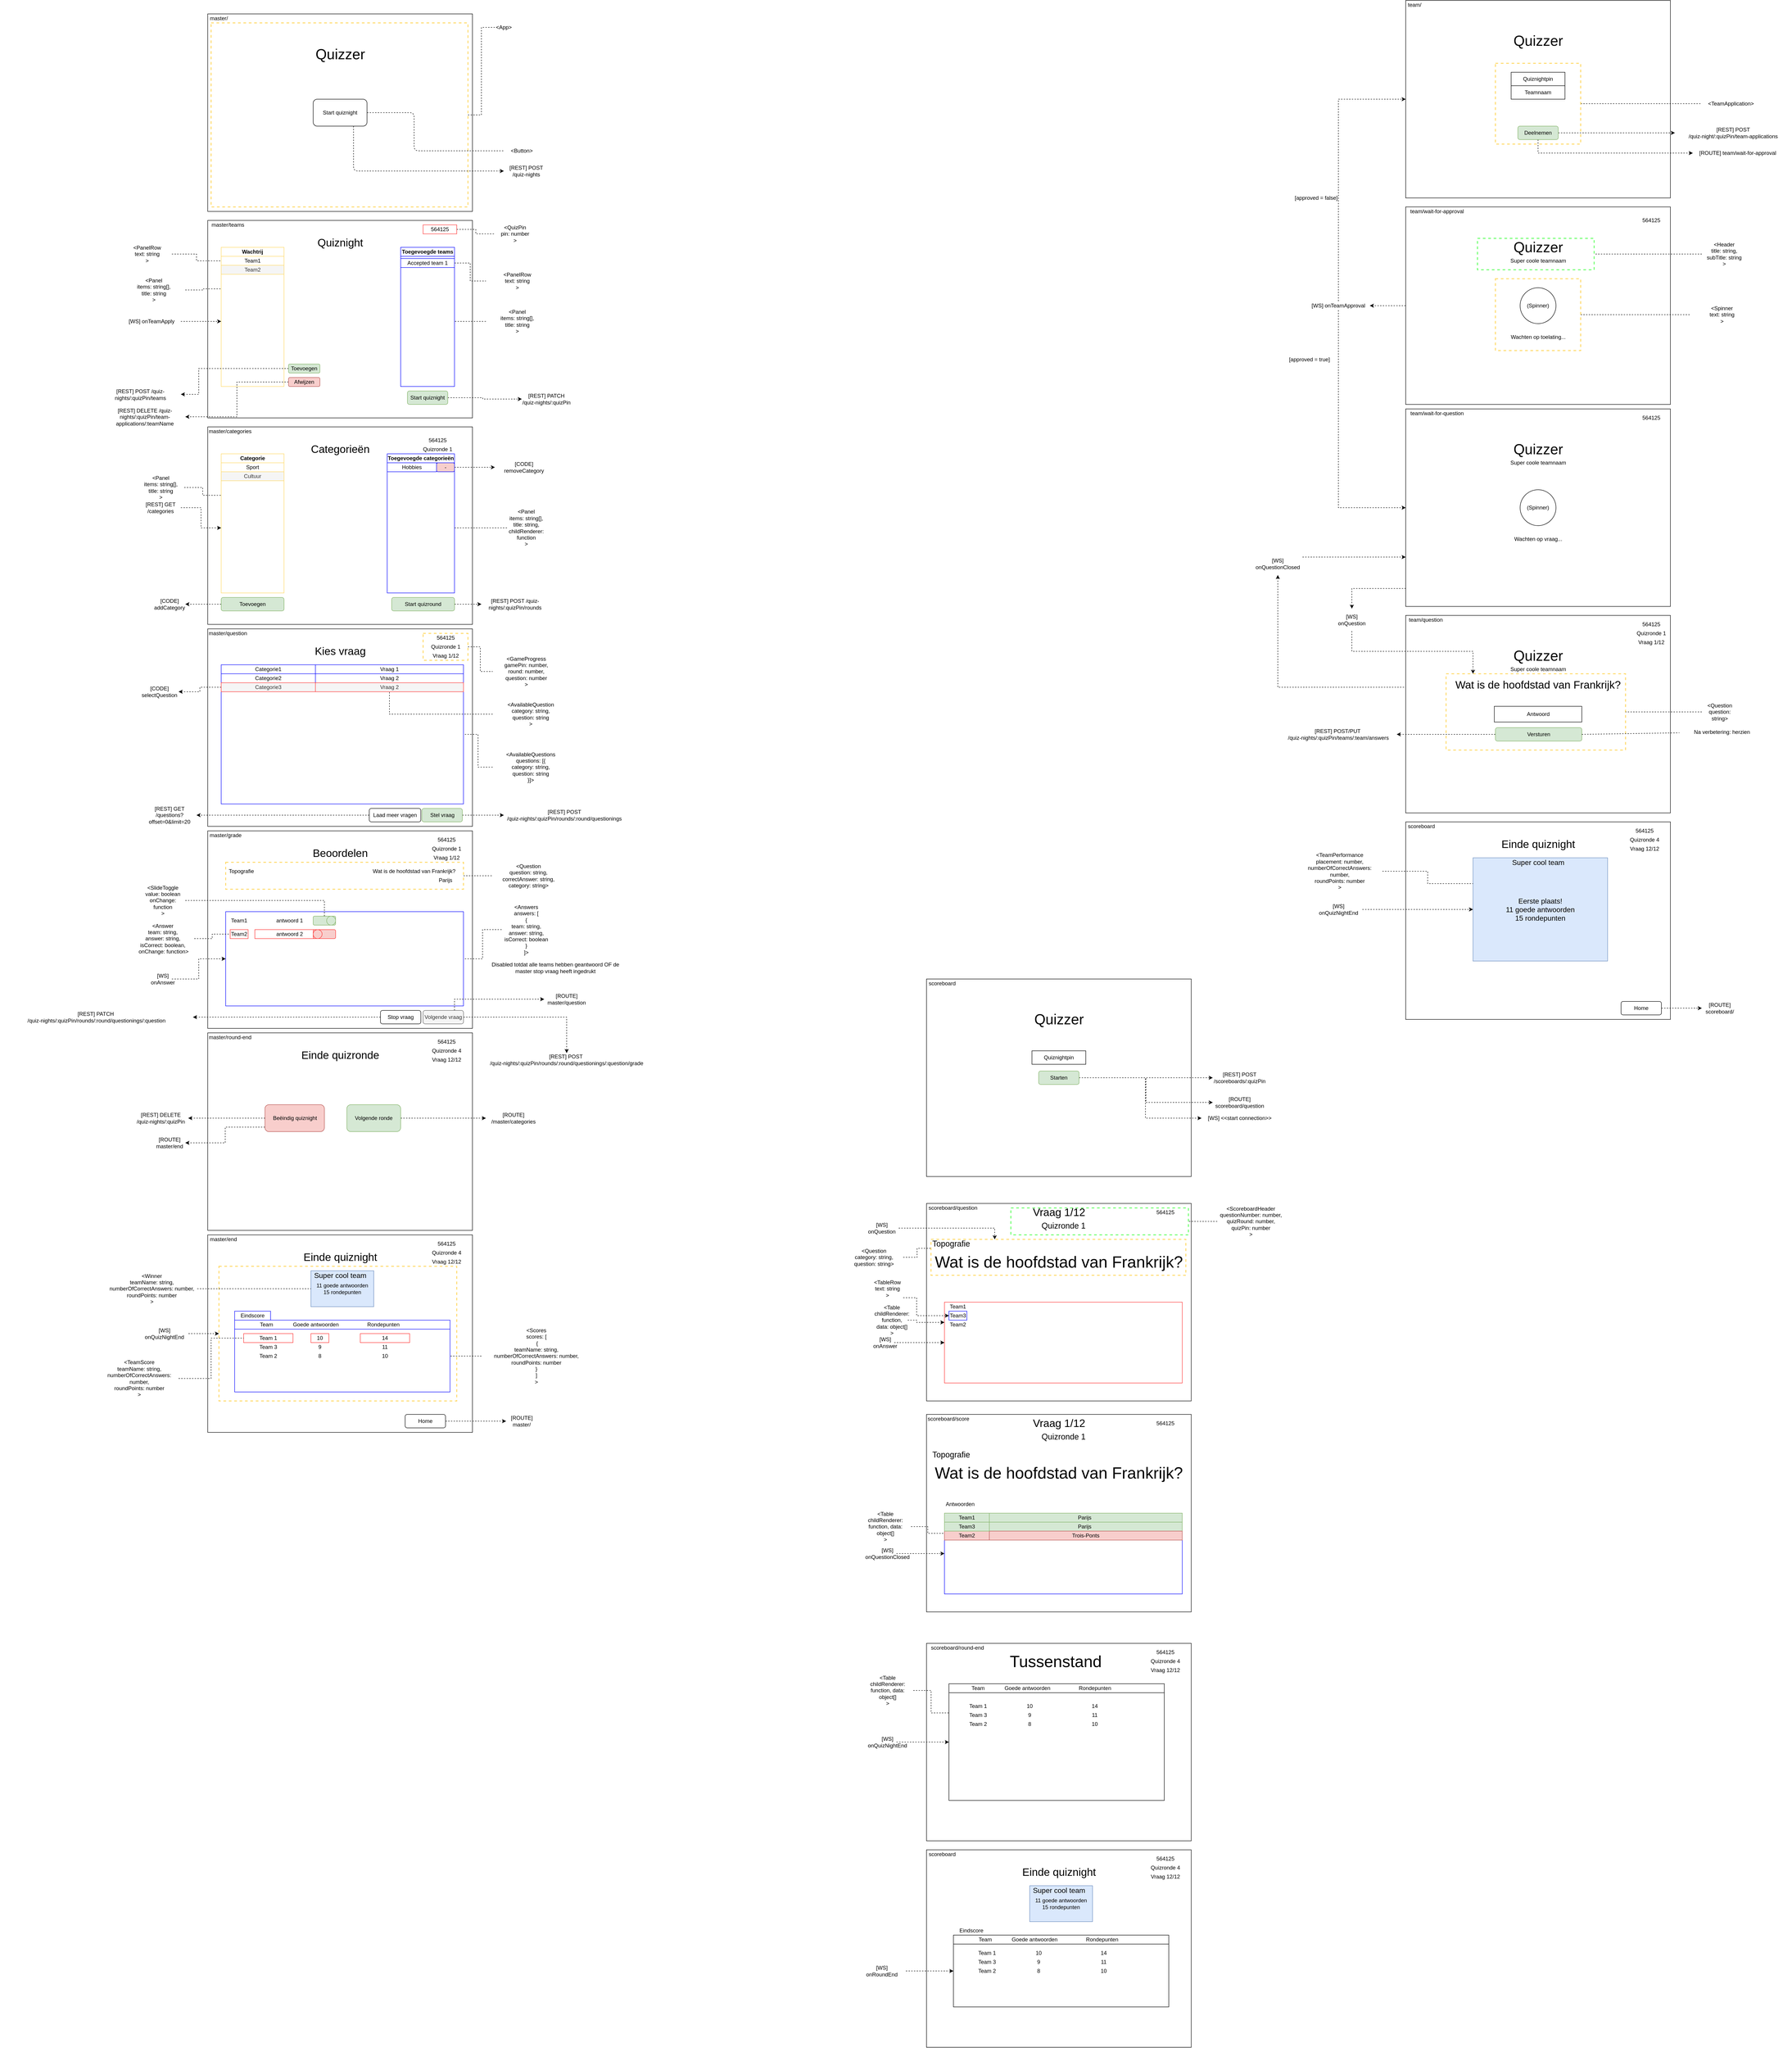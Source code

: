 <mxfile version="13.7.9" type="github">
  <diagram name="Page-1" id="f1b7ffb7-ca1e-a977-7cf5-a751b3c06c05">
    <mxGraphModel dx="2499" dy="934" grid="1" gridSize="10" guides="1" tooltips="1" connect="1" arrows="1" fold="1" page="1" pageScale="1" pageWidth="826" pageHeight="1169" background="#ffffff" math="0" shadow="0">
      <root>
        <mxCell id="0" />
        <mxCell id="1" parent="0" />
        <mxCell id="tzb5yaRrSsXEz6ic2CVl-261" value="" style="rounded=0;whiteSpace=wrap;html=1;" parent="1" vertex="1">
          <mxGeometry x="2720" y="470" width="590" height="440" as="geometry" />
        </mxCell>
        <mxCell id="KhyKdgcgQLaI3j5_o2oQ-34" value="" style="rounded=0;whiteSpace=wrap;html=1;dashed=1;strokeWidth=2;strokeColor=#66FF66;" vertex="1" parent="1">
          <mxGeometry x="2880" y="540" width="260" height="70" as="geometry" />
        </mxCell>
        <mxCell id="tzb5yaRrSsXEz6ic2CVl-278" value="" style="rounded=0;whiteSpace=wrap;html=1;" parent="1" vertex="1">
          <mxGeometry x="2720" y="1380" width="590" height="440" as="geometry" />
        </mxCell>
        <mxCell id="KhyKdgcgQLaI3j5_o2oQ-29" value="" style="rounded=0;whiteSpace=wrap;html=1;dashed=1;strokeWidth=2;strokeColor=#FFD966;" vertex="1" parent="1">
          <mxGeometry x="2810" y="1510" width="400" height="170" as="geometry" />
        </mxCell>
        <mxCell id="tzb5yaRrSsXEz6ic2CVl-254" value="" style="rounded=0;whiteSpace=wrap;html=1;" parent="1" vertex="1">
          <mxGeometry x="2720" y="10" width="590" height="440" as="geometry" />
        </mxCell>
        <mxCell id="KhyKdgcgQLaI3j5_o2oQ-28" style="edgeStyle=orthogonalEdgeStyle;rounded=0;orthogonalLoop=1;jettySize=auto;html=1;entryX=0;entryY=0.5;entryDx=0;entryDy=0;dashed=1;endArrow=none;endFill=0;" edge="1" parent="1" source="KhyKdgcgQLaI3j5_o2oQ-26" target="KhyKdgcgQLaI3j5_o2oQ-27">
          <mxGeometry relative="1" as="geometry" />
        </mxCell>
        <mxCell id="KhyKdgcgQLaI3j5_o2oQ-26" value="" style="rounded=0;whiteSpace=wrap;html=1;dashed=1;strokeWidth=2;strokeColor=#FFD966;" vertex="1" parent="1">
          <mxGeometry x="2920" y="150" width="190" height="180" as="geometry" />
        </mxCell>
        <mxCell id="tzb5yaRrSsXEz6ic2CVl-270" value="" style="rounded=0;whiteSpace=wrap;html=1;" parent="1" vertex="1">
          <mxGeometry x="2720" y="920" width="590" height="440" as="geometry" />
        </mxCell>
        <mxCell id="KhyKdgcgQLaI3j5_o2oQ-17" style="edgeStyle=orthogonalEdgeStyle;rounded=0;orthogonalLoop=1;jettySize=auto;html=1;entryX=0;entryY=0.5;entryDx=0;entryDy=0;dashed=1;endArrow=none;endFill=0;" edge="1" parent="1" source="KhyKdgcgQLaI3j5_o2oQ-14" target="KhyKdgcgQLaI3j5_o2oQ-16">
          <mxGeometry relative="1" as="geometry" />
        </mxCell>
        <mxCell id="KhyKdgcgQLaI3j5_o2oQ-14" value="" style="rounded=0;whiteSpace=wrap;html=1;dashed=1;strokeWidth=2;strokeColor=#FFD966;" vertex="1" parent="1">
          <mxGeometry x="2920" y="630" width="190" height="160" as="geometry" />
        </mxCell>
        <mxCell id="tzb5yaRrSsXEz6ic2CVl-163" value="" style="rounded=0;whiteSpace=wrap;html=1;" parent="1" vertex="1">
          <mxGeometry x="1652" y="2690" width="590" height="440" as="geometry" />
        </mxCell>
        <mxCell id="bd66M0HTxPimwIOGu9iC-121" value="" style="rounded=0;whiteSpace=wrap;html=1;dashed=1;strokeWidth=2;fillColor=#ffffff;strokeColor=#66FF66;" parent="1" vertex="1">
          <mxGeometry x="1840" y="2700" width="395.75" height="60" as="geometry" />
        </mxCell>
        <mxCell id="bd66M0HTxPimwIOGu9iC-112" value="" style="rounded=0;whiteSpace=wrap;html=1;dashed=1;strokeColor=#FFD966;strokeWidth=2;fillColor=#ffffff;" parent="1" vertex="1">
          <mxGeometry x="1662" y="2770" width="568" height="80" as="geometry" />
        </mxCell>
        <mxCell id="tzb5yaRrSsXEz6ic2CVl-146" value="" style="rounded=0;whiteSpace=wrap;html=1;" parent="1" vertex="1">
          <mxGeometry x="50" y="2760" width="590" height="440" as="geometry" />
        </mxCell>
        <mxCell id="bd66M0HTxPimwIOGu9iC-94" value="" style="rounded=0;whiteSpace=wrap;html=1;dashed=1;strokeColor=#FFD966;strokeWidth=2;fillColor=#ffffff;" parent="1" vertex="1">
          <mxGeometry x="75" y="2830" width="530" height="300" as="geometry" />
        </mxCell>
        <mxCell id="tzb5yaRrSsXEz6ic2CVl-111" value="" style="rounded=0;whiteSpace=wrap;html=1;" parent="1" vertex="1">
          <mxGeometry x="50" y="1860" width="590" height="440" as="geometry" />
        </mxCell>
        <mxCell id="bd66M0HTxPimwIOGu9iC-64" style="edgeStyle=orthogonalEdgeStyle;rounded=0;orthogonalLoop=1;jettySize=auto;html=1;entryX=0;entryY=0.5;entryDx=0;entryDy=0;dashed=1;endArrow=none;endFill=0;" parent="1" source="bd66M0HTxPimwIOGu9iC-62" target="bd66M0HTxPimwIOGu9iC-63" edge="1">
          <mxGeometry relative="1" as="geometry" />
        </mxCell>
        <mxCell id="bd66M0HTxPimwIOGu9iC-62" value="" style="rounded=0;whiteSpace=wrap;html=1;dashed=1;strokeColor=#FFD966;strokeWidth=2;fillColor=#ffffff;" parent="1" vertex="1">
          <mxGeometry x="90" y="1930" width="530" height="60" as="geometry" />
        </mxCell>
        <mxCell id="tzb5yaRrSsXEz6ic2CVl-95" value="" style="rounded=0;whiteSpace=wrap;html=1;" parent="1" vertex="1">
          <mxGeometry x="50" y="1410" width="590" height="440" as="geometry" />
        </mxCell>
        <mxCell id="bd66M0HTxPimwIOGu9iC-59" style="edgeStyle=orthogonalEdgeStyle;rounded=0;orthogonalLoop=1;jettySize=auto;html=1;dashed=1;endArrow=none;endFill=0;" parent="1" source="bd66M0HTxPimwIOGu9iC-55" target="bd66M0HTxPimwIOGu9iC-57" edge="1">
          <mxGeometry relative="1" as="geometry" />
        </mxCell>
        <mxCell id="bd66M0HTxPimwIOGu9iC-55" value="" style="rounded=0;whiteSpace=wrap;html=1;dashed=1;strokeWidth=2;strokeColor=#FFD966;" parent="1" vertex="1">
          <mxGeometry x="530" y="1420" width="100" height="60" as="geometry" />
        </mxCell>
        <mxCell id="tzb5yaRrSsXEz6ic2CVl-61" value="" style="rounded=0;whiteSpace=wrap;html=1;" parent="1" vertex="1">
          <mxGeometry x="50" y="40" width="590" height="440" as="geometry" />
        </mxCell>
        <mxCell id="bd66M0HTxPimwIOGu9iC-5" value="" style="rounded=0;whiteSpace=wrap;html=1;dashed=1;strokeWidth=2;strokeColor=#FFD966;" parent="1" vertex="1">
          <mxGeometry x="178.75" y="170" width="352.5" height="210" as="geometry" />
        </mxCell>
        <mxCell id="bd66M0HTxPimwIOGu9iC-4" style="edgeStyle=orthogonalEdgeStyle;rounded=0;orthogonalLoop=1;jettySize=auto;html=1;entryX=0;entryY=0.5;entryDx=0;entryDy=0;dashed=1;endArrow=none;endFill=0;" parent="1" source="bd66M0HTxPimwIOGu9iC-1" target="bd66M0HTxPimwIOGu9iC-3" edge="1">
          <mxGeometry relative="1" as="geometry" />
        </mxCell>
        <mxCell id="bd66M0HTxPimwIOGu9iC-1" value="" style="rounded=0;whiteSpace=wrap;html=1;dashed=1;strokeWidth=2;strokeColor=#FFD966;" parent="1" vertex="1">
          <mxGeometry x="57.5" y="60" width="572.5" height="410" as="geometry" />
        </mxCell>
        <mxCell id="tzb5yaRrSsXEz6ic2CVl-62" value="master/" style="text;html=1;strokeColor=none;fillColor=none;align=center;verticalAlign=middle;whiteSpace=wrap;rounded=0;" parent="1" vertex="1">
          <mxGeometry x="50" y="40" width="50" height="20" as="geometry" />
        </mxCell>
        <mxCell id="tzb5yaRrSsXEz6ic2CVl-64" value="" style="rounded=0;whiteSpace=wrap;html=1;" parent="1" vertex="1">
          <mxGeometry x="50" y="500" width="590" height="440" as="geometry" />
        </mxCell>
        <mxCell id="tzb5yaRrSsXEz6ic2CVl-65" value="master/teams" style="text;html=1;strokeColor=none;fillColor=none;align=center;verticalAlign=middle;whiteSpace=wrap;rounded=0;" parent="1" vertex="1">
          <mxGeometry x="50" y="500" width="90" height="20" as="geometry" />
        </mxCell>
        <mxCell id="tzb5yaRrSsXEz6ic2CVl-67" value="" style="rounded=0;whiteSpace=wrap;html=1;labelBorderColor=#FFD966;strokeColor=#FFD966;" parent="1" vertex="1">
          <mxGeometry x="80" y="580" width="140" height="290" as="geometry" />
        </mxCell>
        <mxCell id="tzb5yaRrSsXEz6ic2CVl-68" value="&lt;b&gt;Wachtrij&lt;/b&gt;" style="text;html=1;fillColor=none;align=center;verticalAlign=middle;whiteSpace=wrap;rounded=0;labelBorderColor=none;strokeColor=#FFD966;" parent="1" vertex="1">
          <mxGeometry x="80" y="560" width="140" height="20" as="geometry" />
        </mxCell>
        <mxCell id="tzb5yaRrSsXEz6ic2CVl-69" value="Team1" style="text;html=1;strokeColor=none;fillColor=none;align=center;verticalAlign=middle;whiteSpace=wrap;rounded=0;labelBorderColor=none;" parent="1" vertex="1">
          <mxGeometry x="80" y="580" width="140" height="20" as="geometry" />
        </mxCell>
        <mxCell id="tzb5yaRrSsXEz6ic2CVl-70" value="Team2" style="text;html=1;fillColor=#f5f5f5;align=center;verticalAlign=middle;whiteSpace=wrap;rounded=0;fontColor=#333333;labelBorderColor=none;strokeColor=#FFD966;" parent="1" vertex="1">
          <mxGeometry x="80" y="600" width="140" height="20" as="geometry" />
        </mxCell>
        <mxCell id="bd66M0HTxPimwIOGu9iC-14" style="edgeStyle=orthogonalEdgeStyle;rounded=0;orthogonalLoop=1;jettySize=auto;html=1;entryX=1;entryY=0.5;entryDx=0;entryDy=0;dashed=1;endArrow=classic;endFill=1;" parent="1" source="tzb5yaRrSsXEz6ic2CVl-71" target="bd66M0HTxPimwIOGu9iC-13" edge="1">
          <mxGeometry relative="1" as="geometry">
            <Array as="points">
              <mxPoint x="30" y="830" />
              <mxPoint x="30" y="888" />
            </Array>
          </mxGeometry>
        </mxCell>
        <mxCell id="tzb5yaRrSsXEz6ic2CVl-71" value="Toevoegen" style="rounded=1;whiteSpace=wrap;html=1;fillColor=#d5e8d4;strokeColor=#82b366;" parent="1" vertex="1">
          <mxGeometry x="230" y="820" width="70" height="20" as="geometry" />
        </mxCell>
        <mxCell id="bd66M0HTxPimwIOGu9iC-17" style="edgeStyle=orthogonalEdgeStyle;rounded=0;orthogonalLoop=1;jettySize=auto;html=1;entryX=1;entryY=0.5;entryDx=0;entryDy=0;dashed=1;endArrow=classic;endFill=1;" parent="1" source="tzb5yaRrSsXEz6ic2CVl-72" target="bd66M0HTxPimwIOGu9iC-16" edge="1">
          <mxGeometry relative="1" as="geometry" />
        </mxCell>
        <mxCell id="tzb5yaRrSsXEz6ic2CVl-72" value="Afwijzen" style="rounded=1;whiteSpace=wrap;html=1;fillColor=#f8cecc;strokeColor=#b85450;" parent="1" vertex="1">
          <mxGeometry x="230" y="850" width="70" height="20" as="geometry" />
        </mxCell>
        <mxCell id="tzb5yaRrSsXEz6ic2CVl-73" value="" style="rounded=0;whiteSpace=wrap;html=1;strokeColor=#0000FF;" parent="1" vertex="1">
          <mxGeometry x="480" y="580" width="120" height="290" as="geometry" />
        </mxCell>
        <mxCell id="tzb5yaRrSsXEz6ic2CVl-74" value="&lt;b&gt;Toegevoegde teams&lt;/b&gt;" style="text;html=1;fillColor=none;align=center;verticalAlign=middle;whiteSpace=wrap;rounded=0;strokeColor=#0000FF;" parent="1" vertex="1">
          <mxGeometry x="480" y="560" width="120" height="20" as="geometry" />
        </mxCell>
        <mxCell id="bd66M0HTxPimwIOGu9iC-18" style="edgeStyle=orthogonalEdgeStyle;rounded=0;orthogonalLoop=1;jettySize=auto;html=1;entryX=0;entryY=0.5;entryDx=0;entryDy=0;dashed=1;endArrow=classic;endFill=1;" parent="1" source="tzb5yaRrSsXEz6ic2CVl-75" target="bd66M0HTxPimwIOGu9iC-15" edge="1">
          <mxGeometry relative="1" as="geometry">
            <Array as="points">
              <mxPoint x="663" y="895" />
              <mxPoint x="663" y="898" />
              <mxPoint x="750" y="898" />
            </Array>
          </mxGeometry>
        </mxCell>
        <mxCell id="tzb5yaRrSsXEz6ic2CVl-75" value="Start quiznight" style="rounded=1;whiteSpace=wrap;html=1;fillColor=#d5e8d4;strokeColor=#82b366;" parent="1" vertex="1">
          <mxGeometry x="495" y="880" width="90" height="30" as="geometry" />
        </mxCell>
        <mxCell id="bd66M0HTxPimwIOGu9iC-29" style="edgeStyle=orthogonalEdgeStyle;rounded=0;orthogonalLoop=1;jettySize=auto;html=1;entryX=0;entryY=0.5;entryDx=0;entryDy=0;dashed=1;endArrow=none;endFill=0;" parent="1" source="tzb5yaRrSsXEz6ic2CVl-76" target="bd66M0HTxPimwIOGu9iC-28" edge="1">
          <mxGeometry relative="1" as="geometry" />
        </mxCell>
        <mxCell id="tzb5yaRrSsXEz6ic2CVl-76" value="Accepted team 1" style="text;html=1;fillColor=none;align=center;verticalAlign=middle;whiteSpace=wrap;rounded=0;strokeColor=#0000FF;" parent="1" vertex="1">
          <mxGeometry x="480" y="585" width="120" height="20" as="geometry" />
        </mxCell>
        <mxCell id="tzb5yaRrSsXEz6ic2CVl-78" value="&lt;font style=&quot;font-size: 24px&quot;&gt;Quiznight&lt;/font&gt;" style="text;html=1;strokeColor=none;fillColor=none;align=center;verticalAlign=middle;whiteSpace=wrap;rounded=0;" parent="1" vertex="1">
          <mxGeometry x="252.5" y="530" width="185" height="40" as="geometry" />
        </mxCell>
        <mxCell id="tzb5yaRrSsXEz6ic2CVl-81" value="" style="rounded=0;whiteSpace=wrap;html=1;" parent="1" vertex="1">
          <mxGeometry x="50" y="960" width="590" height="440" as="geometry" />
        </mxCell>
        <mxCell id="tzb5yaRrSsXEz6ic2CVl-82" value="master/categories" style="text;html=1;strokeColor=none;fillColor=none;align=center;verticalAlign=middle;whiteSpace=wrap;rounded=0;" parent="1" vertex="1">
          <mxGeometry x="50" y="960" width="100" height="20" as="geometry" />
        </mxCell>
        <mxCell id="tzb5yaRrSsXEz6ic2CVl-83" value="" style="rounded=0;whiteSpace=wrap;html=1;strokeColor=#FFD966;" parent="1" vertex="1">
          <mxGeometry x="80" y="1040" width="140" height="290" as="geometry" />
        </mxCell>
        <mxCell id="tzb5yaRrSsXEz6ic2CVl-84" value="&lt;b&gt;Categorie&lt;/b&gt;" style="text;html=1;fillColor=none;align=center;verticalAlign=middle;whiteSpace=wrap;rounded=0;strokeColor=#FFD966;" parent="1" vertex="1">
          <mxGeometry x="80" y="1020" width="140" height="20" as="geometry" />
        </mxCell>
        <mxCell id="tzb5yaRrSsXEz6ic2CVl-85" value="Sport" style="text;html=1;fillColor=none;align=center;verticalAlign=middle;whiteSpace=wrap;rounded=0;strokeColor=#FFD966;" parent="1" vertex="1">
          <mxGeometry x="80" y="1040" width="140" height="20" as="geometry" />
        </mxCell>
        <mxCell id="tzb5yaRrSsXEz6ic2CVl-86" value="Cultuur" style="text;html=1;fillColor=#f5f5f5;align=center;verticalAlign=middle;whiteSpace=wrap;rounded=0;fontColor=#333333;strokeColor=#FFD966;" parent="1" vertex="1">
          <mxGeometry x="80" y="1060" width="140" height="20" as="geometry" />
        </mxCell>
        <mxCell id="bd66M0HTxPimwIOGu9iC-45" style="edgeStyle=orthogonalEdgeStyle;rounded=0;orthogonalLoop=1;jettySize=auto;html=1;dashed=1;endArrow=classic;endFill=1;" parent="1" source="tzb5yaRrSsXEz6ic2CVl-87" target="bd66M0HTxPimwIOGu9iC-41" edge="1">
          <mxGeometry relative="1" as="geometry" />
        </mxCell>
        <mxCell id="tzb5yaRrSsXEz6ic2CVl-87" value="Toevoegen" style="rounded=1;whiteSpace=wrap;html=1;fillColor=#d5e8d4;strokeColor=#82b366;" parent="1" vertex="1">
          <mxGeometry x="80" y="1340" width="140" height="30" as="geometry" />
        </mxCell>
        <mxCell id="bd66M0HTxPimwIOGu9iC-48" style="edgeStyle=orthogonalEdgeStyle;rounded=0;orthogonalLoop=1;jettySize=auto;html=1;entryX=0;entryY=0.5;entryDx=0;entryDy=0;dashed=1;endArrow=none;endFill=0;" parent="1" source="tzb5yaRrSsXEz6ic2CVl-89" target="bd66M0HTxPimwIOGu9iC-47" edge="1">
          <mxGeometry relative="1" as="geometry" />
        </mxCell>
        <mxCell id="tzb5yaRrSsXEz6ic2CVl-89" value="" style="rounded=0;whiteSpace=wrap;html=1;strokeColor=#0000FF;" parent="1" vertex="1">
          <mxGeometry x="450" y="1040" width="150" height="290" as="geometry" />
        </mxCell>
        <mxCell id="tzb5yaRrSsXEz6ic2CVl-90" value="&lt;b&gt;Toegevoegde categorieën&lt;/b&gt;" style="text;html=1;fillColor=none;align=center;verticalAlign=middle;whiteSpace=wrap;rounded=0;strokeColor=#0000FF;" parent="1" vertex="1">
          <mxGeometry x="450" y="1020" width="150" height="20" as="geometry" />
        </mxCell>
        <mxCell id="bd66M0HTxPimwIOGu9iC-39" style="edgeStyle=orthogonalEdgeStyle;rounded=0;orthogonalLoop=1;jettySize=auto;html=1;entryX=0;entryY=0.5;entryDx=0;entryDy=0;dashed=1;endArrow=classic;endFill=1;" parent="1" source="tzb5yaRrSsXEz6ic2CVl-91" target="bd66M0HTxPimwIOGu9iC-37" edge="1">
          <mxGeometry relative="1" as="geometry" />
        </mxCell>
        <mxCell id="tzb5yaRrSsXEz6ic2CVl-91" value="Start quizround" style="rounded=1;whiteSpace=wrap;html=1;fillColor=#d5e8d4;strokeColor=#82b366;" parent="1" vertex="1">
          <mxGeometry x="460" y="1340" width="140" height="30" as="geometry" />
        </mxCell>
        <mxCell id="tzb5yaRrSsXEz6ic2CVl-92" value="Hobbies" style="text;html=1;fillColor=none;align=center;verticalAlign=middle;whiteSpace=wrap;rounded=0;strokeColor=#0000FF;" parent="1" vertex="1">
          <mxGeometry x="450" y="1040" width="110" height="20" as="geometry" />
        </mxCell>
        <mxCell id="tzb5yaRrSsXEz6ic2CVl-93" value="&lt;font style=&quot;font-size: 24px&quot;&gt;Categorieën&lt;/font&gt;" style="text;html=1;strokeColor=none;fillColor=none;align=center;verticalAlign=middle;whiteSpace=wrap;rounded=0;" parent="1" vertex="1">
          <mxGeometry x="252.5" y="990" width="185" height="40" as="geometry" />
        </mxCell>
        <mxCell id="bd66M0HTxPimwIOGu9iC-44" style="edgeStyle=orthogonalEdgeStyle;rounded=0;orthogonalLoop=1;jettySize=auto;html=1;dashed=1;endArrow=classic;endFill=1;" parent="1" source="tzb5yaRrSsXEz6ic2CVl-94" target="bd66M0HTxPimwIOGu9iC-43" edge="1">
          <mxGeometry relative="1" as="geometry" />
        </mxCell>
        <mxCell id="tzb5yaRrSsXEz6ic2CVl-94" value="-" style="rounded=1;whiteSpace=wrap;html=1;fillColor=#f8cecc;strokeColor=#0000FF;" parent="1" vertex="1">
          <mxGeometry x="560" y="1040" width="40" height="20" as="geometry" />
        </mxCell>
        <mxCell id="tzb5yaRrSsXEz6ic2CVl-96" value="master/question" style="text;html=1;strokeColor=none;fillColor=none;align=center;verticalAlign=middle;whiteSpace=wrap;rounded=0;" parent="1" vertex="1">
          <mxGeometry x="50" y="1410" width="90" height="20" as="geometry" />
        </mxCell>
        <mxCell id="tzb5yaRrSsXEz6ic2CVl-97" value="&lt;font style=&quot;font-size: 24px&quot;&gt;Kies vraag&lt;/font&gt;" style="text;html=1;strokeColor=none;fillColor=none;align=center;verticalAlign=middle;whiteSpace=wrap;rounded=0;" parent="1" vertex="1">
          <mxGeometry x="252.5" y="1440" width="185" height="40" as="geometry" />
        </mxCell>
        <mxCell id="tzb5yaRrSsXEz6ic2CVl-98" value="" style="rounded=0;whiteSpace=wrap;html=1;strokeColor=#0000FF;" parent="1" vertex="1">
          <mxGeometry x="80" y="1490" width="540" height="310" as="geometry" />
        </mxCell>
        <mxCell id="bd66M0HTxPimwIOGu9iC-34" style="edgeStyle=orthogonalEdgeStyle;rounded=0;orthogonalLoop=1;jettySize=auto;html=1;entryX=0;entryY=0.5;entryDx=0;entryDy=0;dashed=1;endArrow=none;endFill=0;" parent="1" source="tzb5yaRrSsXEz6ic2CVl-102" target="bd66M0HTxPimwIOGu9iC-33" edge="1">
          <mxGeometry relative="1" as="geometry" />
        </mxCell>
        <mxCell id="tzb5yaRrSsXEz6ic2CVl-102" value="564125" style="text;html=1;fillColor=none;align=center;verticalAlign=middle;whiteSpace=wrap;rounded=0;strokeColor=#FF3333;" parent="1" vertex="1">
          <mxGeometry x="530" y="510" width="75" height="20" as="geometry" />
        </mxCell>
        <mxCell id="tzb5yaRrSsXEz6ic2CVl-103" value="564125" style="text;html=1;fillColor=none;align=center;verticalAlign=middle;whiteSpace=wrap;rounded=0;" parent="1" vertex="1">
          <mxGeometry x="525" y="980" width="75" height="20" as="geometry" />
        </mxCell>
        <mxCell id="tzb5yaRrSsXEz6ic2CVl-104" value="Categorie1" style="text;html=1;fillColor=none;align=center;verticalAlign=middle;whiteSpace=wrap;rounded=0;strokeColor=#0000FF;" parent="1" vertex="1">
          <mxGeometry x="80" y="1490" width="210" height="20" as="geometry" />
        </mxCell>
        <mxCell id="tzb5yaRrSsXEz6ic2CVl-105" value="Vraag 1" style="text;html=1;fillColor=none;align=center;verticalAlign=middle;whiteSpace=wrap;rounded=0;strokeColor=#0000FF;" parent="1" vertex="1">
          <mxGeometry x="290" y="1490" width="330" height="20" as="geometry" />
        </mxCell>
        <mxCell id="tzb5yaRrSsXEz6ic2CVl-106" value="Categorie2" style="text;html=1;fillColor=none;align=center;verticalAlign=middle;whiteSpace=wrap;rounded=0;strokeColor=#0000FF;" parent="1" vertex="1">
          <mxGeometry x="80" y="1510" width="210" height="20" as="geometry" />
        </mxCell>
        <mxCell id="tzb5yaRrSsXEz6ic2CVl-107" value="Vraag 2" style="text;html=1;fillColor=none;align=center;verticalAlign=middle;whiteSpace=wrap;rounded=0;strokeColor=#0000FF;" parent="1" vertex="1">
          <mxGeometry x="290" y="1510" width="330" height="20" as="geometry" />
        </mxCell>
        <mxCell id="bd66M0HTxPimwIOGu9iC-50" style="edgeStyle=orthogonalEdgeStyle;rounded=0;orthogonalLoop=1;jettySize=auto;html=1;entryX=1;entryY=0.5;entryDx=0;entryDy=0;dashed=1;endArrow=classic;endFill=1;" parent="1" source="tzb5yaRrSsXEz6ic2CVl-108" target="bd66M0HTxPimwIOGu9iC-49" edge="1">
          <mxGeometry relative="1" as="geometry" />
        </mxCell>
        <mxCell id="tzb5yaRrSsXEz6ic2CVl-108" value="Categorie3" style="text;html=1;fillColor=#f5f5f5;align=center;verticalAlign=middle;whiteSpace=wrap;rounded=0;fontColor=#333333;strokeColor=#FF3333;" parent="1" vertex="1">
          <mxGeometry x="80" y="1530" width="210" height="20" as="geometry" />
        </mxCell>
        <mxCell id="tzb5yaRrSsXEz6ic2CVl-109" value="Vraag 2" style="text;html=1;fillColor=#f5f5f5;align=center;verticalAlign=middle;whiteSpace=wrap;rounded=0;fontColor=#333333;strokeColor=#FF3333;" parent="1" vertex="1">
          <mxGeometry x="290" y="1530" width="330" height="20" as="geometry" />
        </mxCell>
        <mxCell id="bd66M0HTxPimwIOGu9iC-58" style="edgeStyle=orthogonalEdgeStyle;rounded=0;orthogonalLoop=1;jettySize=auto;html=1;entryX=0;entryY=0.5;entryDx=0;entryDy=0;dashed=1;endArrow=classic;endFill=1;" parent="1" source="tzb5yaRrSsXEz6ic2CVl-110" target="bd66M0HTxPimwIOGu9iC-56" edge="1">
          <mxGeometry relative="1" as="geometry" />
        </mxCell>
        <mxCell id="tzb5yaRrSsXEz6ic2CVl-110" value="Stel vraag" style="rounded=1;whiteSpace=wrap;html=1;fillColor=#d5e8d4;strokeColor=#82b366;" parent="1" vertex="1">
          <mxGeometry x="527.5" y="1810" width="90" height="30" as="geometry" />
        </mxCell>
        <mxCell id="tzb5yaRrSsXEz6ic2CVl-112" value="master/grade" style="text;html=1;strokeColor=none;fillColor=none;align=center;verticalAlign=middle;whiteSpace=wrap;rounded=0;" parent="1" vertex="1">
          <mxGeometry x="50" y="1860" width="80" height="20" as="geometry" />
        </mxCell>
        <mxCell id="tzb5yaRrSsXEz6ic2CVl-113" value="&lt;font style=&quot;font-size: 24px&quot;&gt;Beoordelen&lt;/font&gt;" style="text;html=1;strokeColor=none;fillColor=none;align=center;verticalAlign=middle;whiteSpace=wrap;rounded=0;" parent="1" vertex="1">
          <mxGeometry x="252.5" y="1890" width="185" height="40" as="geometry" />
        </mxCell>
        <mxCell id="tzb5yaRrSsXEz6ic2CVl-114" value="" style="rounded=0;whiteSpace=wrap;html=1;strokeColor=#0000FF;" parent="1" vertex="1">
          <mxGeometry x="90" y="2040" width="530" height="210" as="geometry" />
        </mxCell>
        <mxCell id="tzb5yaRrSsXEz6ic2CVl-115" value="Team1" style="text;html=1;strokeColor=none;fillColor=none;align=center;verticalAlign=middle;whiteSpace=wrap;rounded=0;" parent="1" vertex="1">
          <mxGeometry x="100" y="2050" width="40" height="20" as="geometry" />
        </mxCell>
        <mxCell id="tzb5yaRrSsXEz6ic2CVl-116" value="antwoord 1" style="text;html=1;strokeColor=none;fillColor=none;align=center;verticalAlign=middle;whiteSpace=wrap;rounded=0;" parent="1" vertex="1">
          <mxGeometry x="155" y="2050" width="155" height="20" as="geometry" />
        </mxCell>
        <mxCell id="bd66M0HTxPimwIOGu9iC-61" style="edgeStyle=orthogonalEdgeStyle;rounded=0;orthogonalLoop=1;jettySize=auto;html=1;entryX=0.5;entryY=0;entryDx=0;entryDy=0;dashed=1;endArrow=classic;endFill=1;exitX=1;exitY=0.5;exitDx=0;exitDy=0;" parent="1" source="tzb5yaRrSsXEz6ic2CVl-124" target="bd66M0HTxPimwIOGu9iC-60" edge="1">
          <mxGeometry relative="1" as="geometry">
            <Array as="points">
              <mxPoint x="850" y="2275" />
            </Array>
          </mxGeometry>
        </mxCell>
        <mxCell id="tzb5yaRrSsXEz6ic2CVl-117" value="" style="rounded=1;whiteSpace=wrap;html=1;fillColor=#d5e8d4;strokeColor=#82b366;" parent="1" vertex="1">
          <mxGeometry x="285" y="2050" width="50" height="20" as="geometry" />
        </mxCell>
        <mxCell id="tzb5yaRrSsXEz6ic2CVl-119" value="Team2" style="text;html=1;fillColor=none;align=center;verticalAlign=middle;whiteSpace=wrap;rounded=0;strokeColor=#FF3333;" parent="1" vertex="1">
          <mxGeometry x="100" y="2080" width="40" height="20" as="geometry" />
        </mxCell>
        <mxCell id="tzb5yaRrSsXEz6ic2CVl-120" value="antwoord 2" style="text;html=1;fillColor=none;align=center;verticalAlign=middle;whiteSpace=wrap;rounded=0;strokeColor=#FF3333;" parent="1" vertex="1">
          <mxGeometry x="155" y="2080" width="155" height="20" as="geometry" />
        </mxCell>
        <mxCell id="tzb5yaRrSsXEz6ic2CVl-121" value="" style="rounded=1;whiteSpace=wrap;html=1;fillColor=#f8cecc;strokeColor=#FF3333;" parent="1" vertex="1">
          <mxGeometry x="285" y="2080" width="50" height="20" as="geometry" />
        </mxCell>
        <mxCell id="tzb5yaRrSsXEz6ic2CVl-122" value="" style="ellipse;whiteSpace=wrap;html=1;aspect=fixed;fillColor=#f8cecc;strokeColor=#FF3333;" parent="1" vertex="1">
          <mxGeometry x="285" y="2080" width="20" height="20" as="geometry" />
        </mxCell>
        <mxCell id="bd66M0HTxPimwIOGu9iC-75" style="edgeStyle=orthogonalEdgeStyle;rounded=0;orthogonalLoop=1;jettySize=auto;html=1;dashed=1;endArrow=classic;endFill=1;" parent="1" source="tzb5yaRrSsXEz6ic2CVl-124" target="bd66M0HTxPimwIOGu9iC-73" edge="1">
          <mxGeometry relative="1" as="geometry">
            <Array as="points">
              <mxPoint x="600" y="2235" />
            </Array>
          </mxGeometry>
        </mxCell>
        <mxCell id="tzb5yaRrSsXEz6ic2CVl-124" value="Volgende vraag" style="rounded=1;whiteSpace=wrap;html=1;fillColor=#f5f5f5;strokeColor=#666666;fontColor=#333333;" parent="1" vertex="1">
          <mxGeometry x="530" y="2260" width="90" height="30" as="geometry" />
        </mxCell>
        <mxCell id="bd66M0HTxPimwIOGu9iC-72" style="edgeStyle=orthogonalEdgeStyle;rounded=0;orthogonalLoop=1;jettySize=auto;html=1;entryX=1;entryY=0.5;entryDx=0;entryDy=0;dashed=1;endArrow=classic;endFill=1;" parent="1" source="tzb5yaRrSsXEz6ic2CVl-126" target="bd66M0HTxPimwIOGu9iC-71" edge="1">
          <mxGeometry relative="1" as="geometry" />
        </mxCell>
        <mxCell id="tzb5yaRrSsXEz6ic2CVl-126" value="Stop vraag" style="rounded=1;whiteSpace=wrap;html=1;" parent="1" vertex="1">
          <mxGeometry x="435" y="2260" width="90" height="30" as="geometry" />
        </mxCell>
        <mxCell id="tzb5yaRrSsXEz6ic2CVl-127" value="Disabled totdat alle teams hebben geantwoord OF de master stop vraag heeft ingedrukt" style="text;html=1;strokeColor=none;fillColor=none;align=center;verticalAlign=middle;whiteSpace=wrap;rounded=0;" parent="1" vertex="1">
          <mxGeometry x="680" y="2150" width="290" height="30" as="geometry" />
        </mxCell>
        <mxCell id="tzb5yaRrSsXEz6ic2CVl-128" value="Vraag 1/12" style="text;html=1;strokeColor=none;fillColor=none;align=center;verticalAlign=middle;whiteSpace=wrap;rounded=0;" parent="1" vertex="1">
          <mxGeometry x="545" y="1910" width="75" height="20" as="geometry" />
        </mxCell>
        <mxCell id="tzb5yaRrSsXEz6ic2CVl-129" value="Quizronde 1" style="text;html=1;strokeColor=none;fillColor=none;align=center;verticalAlign=middle;whiteSpace=wrap;rounded=0;" parent="1" vertex="1">
          <mxGeometry x="545" y="1890" width="75" height="20" as="geometry" />
        </mxCell>
        <mxCell id="tzb5yaRrSsXEz6ic2CVl-130" value="564125" style="text;html=1;strokeColor=none;fillColor=none;align=center;verticalAlign=middle;whiteSpace=wrap;rounded=0;" parent="1" vertex="1">
          <mxGeometry x="545" y="1870" width="75" height="20" as="geometry" />
        </mxCell>
        <mxCell id="tzb5yaRrSsXEz6ic2CVl-131" value="" style="rounded=0;whiteSpace=wrap;html=1;" parent="1" vertex="1">
          <mxGeometry x="50" y="2310" width="590" height="440" as="geometry" />
        </mxCell>
        <mxCell id="tzb5yaRrSsXEz6ic2CVl-132" value="master/round-end" style="text;html=1;strokeColor=none;fillColor=none;align=center;verticalAlign=middle;whiteSpace=wrap;rounded=0;" parent="1" vertex="1">
          <mxGeometry x="50" y="2310" width="100" height="20" as="geometry" />
        </mxCell>
        <mxCell id="tzb5yaRrSsXEz6ic2CVl-133" value="&lt;font style=&quot;font-size: 24px&quot;&gt;Einde quizronde&lt;/font&gt;" style="text;html=1;strokeColor=none;fillColor=none;align=center;verticalAlign=middle;whiteSpace=wrap;rounded=0;" parent="1" vertex="1">
          <mxGeometry x="252.5" y="2340" width="185" height="40" as="geometry" />
        </mxCell>
        <mxCell id="tzb5yaRrSsXEz6ic2CVl-134" value="Vraag 12/12" style="text;html=1;strokeColor=none;fillColor=none;align=center;verticalAlign=middle;whiteSpace=wrap;rounded=0;" parent="1" vertex="1">
          <mxGeometry x="545" y="2360" width="75" height="20" as="geometry" />
        </mxCell>
        <mxCell id="tzb5yaRrSsXEz6ic2CVl-135" value="Quizronde 4" style="text;html=1;strokeColor=none;fillColor=none;align=center;verticalAlign=middle;whiteSpace=wrap;rounded=0;" parent="1" vertex="1">
          <mxGeometry x="545" y="2340" width="75" height="20" as="geometry" />
        </mxCell>
        <mxCell id="tzb5yaRrSsXEz6ic2CVl-136" value="564125" style="text;html=1;strokeColor=none;fillColor=none;align=center;verticalAlign=middle;whiteSpace=wrap;rounded=0;" parent="1" vertex="1">
          <mxGeometry x="545" y="2320" width="75" height="20" as="geometry" />
        </mxCell>
        <mxCell id="bd66M0HTxPimwIOGu9iC-91" style="edgeStyle=orthogonalEdgeStyle;rounded=0;orthogonalLoop=1;jettySize=auto;html=1;entryX=1;entryY=0.5;entryDx=0;entryDy=0;dashed=1;startArrow=none;startFill=0;endArrow=classic;endFill=1;" parent="1" source="tzb5yaRrSsXEz6ic2CVl-137" target="bd66M0HTxPimwIOGu9iC-90" edge="1">
          <mxGeometry relative="1" as="geometry">
            <Array as="points">
              <mxPoint x="89" y="2520" />
              <mxPoint x="89" y="2555" />
            </Array>
          </mxGeometry>
        </mxCell>
        <mxCell id="tzb5yaRrSsXEz6ic2CVl-137" value="Beëindig quiznight" style="rounded=1;whiteSpace=wrap;html=1;fillColor=#f8cecc;strokeColor=#b85450;" parent="1" vertex="1">
          <mxGeometry x="177.5" y="2470" width="132.5" height="60" as="geometry" />
        </mxCell>
        <mxCell id="bd66M0HTxPimwIOGu9iC-88" style="edgeStyle=orthogonalEdgeStyle;rounded=0;orthogonalLoop=1;jettySize=auto;html=1;dashed=1;startArrow=none;startFill=0;endArrow=classic;endFill=1;" parent="1" source="tzb5yaRrSsXEz6ic2CVl-138" target="bd66M0HTxPimwIOGu9iC-87" edge="1">
          <mxGeometry relative="1" as="geometry" />
        </mxCell>
        <mxCell id="tzb5yaRrSsXEz6ic2CVl-138" value="Volgende ronde" style="rounded=1;whiteSpace=wrap;html=1;fillColor=#d5e8d4;strokeColor=#82b366;" parent="1" vertex="1">
          <mxGeometry x="360" y="2470" width="120" height="60" as="geometry" />
        </mxCell>
        <mxCell id="tzb5yaRrSsXEz6ic2CVl-147" value="master/end" style="text;html=1;strokeColor=none;fillColor=none;align=center;verticalAlign=middle;whiteSpace=wrap;rounded=0;" parent="1" vertex="1">
          <mxGeometry x="50" y="2760" width="70" height="20" as="geometry" />
        </mxCell>
        <mxCell id="tzb5yaRrSsXEz6ic2CVl-148" value="&lt;font style=&quot;font-size: 24px&quot;&gt;Einde quiznight&lt;/font&gt;" style="text;html=1;strokeColor=none;fillColor=none;align=center;verticalAlign=middle;whiteSpace=wrap;rounded=0;" parent="1" vertex="1">
          <mxGeometry x="252.5" y="2790" width="185" height="40" as="geometry" />
        </mxCell>
        <mxCell id="tzb5yaRrSsXEz6ic2CVl-149" value="Vraag 12/12" style="text;html=1;strokeColor=none;fillColor=none;align=center;verticalAlign=middle;whiteSpace=wrap;rounded=0;" parent="1" vertex="1">
          <mxGeometry x="545" y="2810" width="75" height="20" as="geometry" />
        </mxCell>
        <mxCell id="tzb5yaRrSsXEz6ic2CVl-150" value="Quizronde 4" style="text;html=1;strokeColor=none;fillColor=none;align=center;verticalAlign=middle;whiteSpace=wrap;rounded=0;" parent="1" vertex="1">
          <mxGeometry x="545" y="2790" width="75" height="20" as="geometry" />
        </mxCell>
        <mxCell id="tzb5yaRrSsXEz6ic2CVl-151" value="564125" style="text;html=1;strokeColor=none;fillColor=none;align=center;verticalAlign=middle;whiteSpace=wrap;rounded=0;" parent="1" vertex="1">
          <mxGeometry x="545" y="2770" width="75" height="20" as="geometry" />
        </mxCell>
        <mxCell id="bd66M0HTxPimwIOGu9iC-102" style="edgeStyle=orthogonalEdgeStyle;rounded=0;orthogonalLoop=1;jettySize=auto;html=1;entryX=0;entryY=0.5;entryDx=0;entryDy=0;dashed=1;startArrow=none;startFill=0;endArrow=classic;endFill=1;" parent="1" source="tzb5yaRrSsXEz6ic2CVl-153" target="bd66M0HTxPimwIOGu9iC-101" edge="1">
          <mxGeometry relative="1" as="geometry" />
        </mxCell>
        <mxCell id="tzb5yaRrSsXEz6ic2CVl-153" value="Home" style="rounded=1;whiteSpace=wrap;html=1;" parent="1" vertex="1">
          <mxGeometry x="490" y="3160" width="90" height="30" as="geometry" />
        </mxCell>
        <mxCell id="tzb5yaRrSsXEz6ic2CVl-162" value="Eindscore" style="text;html=1;fillColor=none;align=center;verticalAlign=middle;whiteSpace=wrap;rounded=0;strokeColor=#0000FF;" parent="1" vertex="1">
          <mxGeometry x="110" y="2930" width="80" height="20" as="geometry" />
        </mxCell>
        <mxCell id="tzb5yaRrSsXEz6ic2CVl-164" value="scoreboard/question" style="text;html=1;strokeColor=none;fillColor=none;align=center;verticalAlign=middle;whiteSpace=wrap;rounded=0;" parent="1" vertex="1">
          <mxGeometry x="1652" y="2690" width="118" height="20" as="geometry" />
        </mxCell>
        <mxCell id="tzb5yaRrSsXEz6ic2CVl-166" value="" style="rounded=0;whiteSpace=wrap;html=1;strokeColor=#FF3333;" parent="1" vertex="1">
          <mxGeometry x="1692" y="2910" width="530" height="180" as="geometry" />
        </mxCell>
        <mxCell id="tzb5yaRrSsXEz6ic2CVl-167" value="Team1" style="text;html=1;strokeColor=none;fillColor=none;align=center;verticalAlign=middle;whiteSpace=wrap;rounded=0;" parent="1" vertex="1">
          <mxGeometry x="1702" y="2910" width="40" height="20" as="geometry" />
        </mxCell>
        <mxCell id="tzb5yaRrSsXEz6ic2CVl-171" value="Team3" style="text;html=1;fillColor=none;align=center;verticalAlign=middle;whiteSpace=wrap;rounded=0;strokeColor=#0000FF;" parent="1" vertex="1">
          <mxGeometry x="1702" y="2930" width="40" height="20" as="geometry" />
        </mxCell>
        <mxCell id="tzb5yaRrSsXEz6ic2CVl-177" value="&lt;font style=&quot;font-size: 24px&quot;&gt;Vraag 1/12&lt;/font&gt;" style="text;html=1;strokeColor=none;fillColor=none;align=center;verticalAlign=middle;whiteSpace=wrap;rounded=0;" parent="1" vertex="1">
          <mxGeometry x="1880.75" y="2700" width="132.5" height="20" as="geometry" />
        </mxCell>
        <mxCell id="tzb5yaRrSsXEz6ic2CVl-178" value="&lt;font style=&quot;font-size: 18px&quot;&gt;Quizronde 1&lt;/font&gt;" style="text;html=1;strokeColor=none;fillColor=none;align=center;verticalAlign=middle;whiteSpace=wrap;rounded=0;" parent="1" vertex="1">
          <mxGeometry x="1885.75" y="2730" width="142.5" height="20" as="geometry" />
        </mxCell>
        <mxCell id="tzb5yaRrSsXEz6ic2CVl-179" value="564125" style="text;html=1;fillColor=none;align=center;verticalAlign=middle;whiteSpace=wrap;rounded=0;" parent="1" vertex="1">
          <mxGeometry x="2147" y="2700" width="75" height="20" as="geometry" />
        </mxCell>
        <mxCell id="tzb5yaRrSsXEz6ic2CVl-180" value="" style="rounded=0;whiteSpace=wrap;html=1;" parent="1" vertex="1">
          <mxGeometry x="1652" y="3670" width="590" height="440" as="geometry" />
        </mxCell>
        <mxCell id="tzb5yaRrSsXEz6ic2CVl-181" value="scoreboard/round-end" style="text;html=1;strokeColor=none;fillColor=none;align=center;verticalAlign=middle;whiteSpace=wrap;rounded=0;" parent="1" vertex="1">
          <mxGeometry x="1652" y="3670" width="138" height="20" as="geometry" />
        </mxCell>
        <mxCell id="tzb5yaRrSsXEz6ic2CVl-183" value="Vraag 12/12" style="text;html=1;strokeColor=none;fillColor=none;align=center;verticalAlign=middle;whiteSpace=wrap;rounded=0;" parent="1" vertex="1">
          <mxGeometry x="2147" y="3720" width="75" height="20" as="geometry" />
        </mxCell>
        <mxCell id="tzb5yaRrSsXEz6ic2CVl-184" value="Quizronde 4" style="text;html=1;strokeColor=none;fillColor=none;align=center;verticalAlign=middle;whiteSpace=wrap;rounded=0;" parent="1" vertex="1">
          <mxGeometry x="2147" y="3700" width="75" height="20" as="geometry" />
        </mxCell>
        <mxCell id="tzb5yaRrSsXEz6ic2CVl-185" value="564125" style="text;html=1;strokeColor=none;fillColor=none;align=center;verticalAlign=middle;whiteSpace=wrap;rounded=0;" parent="1" vertex="1">
          <mxGeometry x="2147" y="3680" width="75" height="20" as="geometry" />
        </mxCell>
        <mxCell id="tzb5yaRrSsXEz6ic2CVl-188" value="" style="rounded=0;whiteSpace=wrap;html=1;" parent="1" vertex="1">
          <mxGeometry x="1702" y="3760" width="480" height="260" as="geometry" />
        </mxCell>
        <mxCell id="tzb5yaRrSsXEz6ic2CVl-189" value="Team 1" style="text;html=1;strokeColor=none;fillColor=none;align=center;verticalAlign=middle;whiteSpace=wrap;rounded=0;" parent="1" vertex="1">
          <mxGeometry x="1712" y="3800" width="110" height="20" as="geometry" />
        </mxCell>
        <mxCell id="tzb5yaRrSsXEz6ic2CVl-190" value="14" style="text;html=1;strokeColor=none;fillColor=none;align=center;verticalAlign=middle;whiteSpace=wrap;rounded=0;" parent="1" vertex="1">
          <mxGeometry x="1972" y="3800" width="110" height="20" as="geometry" />
        </mxCell>
        <mxCell id="tzb5yaRrSsXEz6ic2CVl-191" value="Team 3" style="text;html=1;strokeColor=none;fillColor=none;align=center;verticalAlign=middle;whiteSpace=wrap;rounded=0;" parent="1" vertex="1">
          <mxGeometry x="1712" y="3820" width="110" height="20" as="geometry" />
        </mxCell>
        <mxCell id="tzb5yaRrSsXEz6ic2CVl-192" value="11" style="text;html=1;strokeColor=none;fillColor=none;align=center;verticalAlign=middle;whiteSpace=wrap;rounded=0;" parent="1" vertex="1">
          <mxGeometry x="1972" y="3820" width="110" height="20" as="geometry" />
        </mxCell>
        <mxCell id="tzb5yaRrSsXEz6ic2CVl-193" value="Team 2" style="text;html=1;strokeColor=none;fillColor=none;align=center;verticalAlign=middle;whiteSpace=wrap;rounded=0;" parent="1" vertex="1">
          <mxGeometry x="1712" y="3840" width="110" height="20" as="geometry" />
        </mxCell>
        <mxCell id="tzb5yaRrSsXEz6ic2CVl-194" value="10" style="text;html=1;strokeColor=none;fillColor=none;align=center;verticalAlign=middle;whiteSpace=wrap;rounded=0;" parent="1" vertex="1">
          <mxGeometry x="1972" y="3840" width="110" height="20" as="geometry" />
        </mxCell>
        <mxCell id="tzb5yaRrSsXEz6ic2CVl-195" value="&lt;font style=&quot;font-size: 36px&quot;&gt;Tussenstand&lt;/font&gt;" style="text;html=1;strokeColor=none;fillColor=none;align=center;verticalAlign=middle;whiteSpace=wrap;rounded=0;" parent="1" vertex="1">
          <mxGeometry x="1899.5" y="3700" width="80" height="20" as="geometry" />
        </mxCell>
        <mxCell id="tzb5yaRrSsXEz6ic2CVl-196" value="Wat is de hoofdstad van Frankrijk?" style="text;html=1;strokeColor=none;fillColor=none;align=center;verticalAlign=middle;whiteSpace=wrap;rounded=0;" parent="1" vertex="1">
          <mxGeometry x="395" y="1940" width="230" height="20" as="geometry" />
        </mxCell>
        <mxCell id="tzb5yaRrSsXEz6ic2CVl-197" value="Topografie" style="text;html=1;strokeColor=none;fillColor=none;align=center;verticalAlign=middle;whiteSpace=wrap;rounded=0;" parent="1" vertex="1">
          <mxGeometry x="90" y="1940" width="70" height="20" as="geometry" />
        </mxCell>
        <mxCell id="tzb5yaRrSsXEz6ic2CVl-198" value="Parijs" style="text;html=1;strokeColor=none;fillColor=none;align=center;verticalAlign=middle;whiteSpace=wrap;rounded=0;" parent="1" vertex="1">
          <mxGeometry x="560" y="1960" width="40" height="20" as="geometry" />
        </mxCell>
        <mxCell id="tzb5yaRrSsXEz6ic2CVl-199" value="&lt;font style=&quot;font-size: 36px&quot;&gt;Wat is de hoofdstad van Frankrijk?&lt;/font&gt;" style="text;html=1;strokeColor=none;fillColor=none;align=center;verticalAlign=middle;whiteSpace=wrap;rounded=0;" parent="1" vertex="1">
          <mxGeometry x="1652" y="2790" width="590" height="60" as="geometry" />
        </mxCell>
        <mxCell id="tzb5yaRrSsXEz6ic2CVl-200" value="&lt;font style=&quot;font-size: 18px&quot;&gt;Topografie&lt;/font&gt;" style="text;html=1;strokeColor=none;fillColor=none;align=center;verticalAlign=middle;whiteSpace=wrap;rounded=0;" parent="1" vertex="1">
          <mxGeometry x="1672" y="2770" width="70" height="20" as="geometry" />
        </mxCell>
        <mxCell id="tzb5yaRrSsXEz6ic2CVl-203" value="Team2" style="text;html=1;strokeColor=none;fillColor=none;align=center;verticalAlign=middle;whiteSpace=wrap;rounded=0;" parent="1" vertex="1">
          <mxGeometry x="1702" y="2950" width="40" height="20" as="geometry" />
        </mxCell>
        <mxCell id="tzb5yaRrSsXEz6ic2CVl-205" value="10" style="text;html=1;strokeColor=none;fillColor=none;align=center;verticalAlign=middle;whiteSpace=wrap;rounded=0;" parent="1" vertex="1">
          <mxGeometry x="1862" y="3800" width="40" height="20" as="geometry" />
        </mxCell>
        <mxCell id="tzb5yaRrSsXEz6ic2CVl-206" value="9" style="text;html=1;strokeColor=none;fillColor=none;align=center;verticalAlign=middle;whiteSpace=wrap;rounded=0;" parent="1" vertex="1">
          <mxGeometry x="1862" y="3820" width="40" height="20" as="geometry" />
        </mxCell>
        <mxCell id="tzb5yaRrSsXEz6ic2CVl-207" value="8" style="text;html=1;strokeColor=none;fillColor=none;align=center;verticalAlign=middle;whiteSpace=wrap;rounded=0;" parent="1" vertex="1">
          <mxGeometry x="1862" y="3840" width="40" height="20" as="geometry" />
        </mxCell>
        <mxCell id="tzb5yaRrSsXEz6ic2CVl-209" value="" style="rounded=0;whiteSpace=wrap;html=1;" parent="1" vertex="1">
          <mxGeometry x="1702" y="3760" width="480" height="20" as="geometry" />
        </mxCell>
        <mxCell id="tzb5yaRrSsXEz6ic2CVl-210" value="Team" style="text;html=1;strokeColor=none;fillColor=none;align=center;verticalAlign=middle;whiteSpace=wrap;rounded=0;" parent="1" vertex="1">
          <mxGeometry x="1747" y="3760" width="40" height="20" as="geometry" />
        </mxCell>
        <mxCell id="tzb5yaRrSsXEz6ic2CVl-211" value="Goede antwoorden" style="text;html=1;strokeColor=none;fillColor=none;align=center;verticalAlign=middle;whiteSpace=wrap;rounded=0;" parent="1" vertex="1">
          <mxGeometry x="1822" y="3760" width="110" height="20" as="geometry" />
        </mxCell>
        <mxCell id="tzb5yaRrSsXEz6ic2CVl-212" value="Rondepunten" style="text;html=1;strokeColor=none;fillColor=none;align=center;verticalAlign=middle;whiteSpace=wrap;rounded=0;" parent="1" vertex="1">
          <mxGeometry x="1979.5" y="3760" width="95" height="20" as="geometry" />
        </mxCell>
        <mxCell id="tzb5yaRrSsXEz6ic2CVl-240" value="" style="rounded=0;whiteSpace=wrap;html=1;strokeColor=#0000FF;" parent="1" vertex="1">
          <mxGeometry x="110" y="2950" width="480" height="160" as="geometry" />
        </mxCell>
        <mxCell id="tzb5yaRrSsXEz6ic2CVl-241" value="" style="rounded=0;whiteSpace=wrap;html=1;strokeColor=#0000FF;" parent="1" vertex="1">
          <mxGeometry x="110" y="2950" width="480" height="20" as="geometry" />
        </mxCell>
        <mxCell id="tzb5yaRrSsXEz6ic2CVl-242" value="Team" style="text;html=1;strokeColor=none;fillColor=none;align=center;verticalAlign=middle;whiteSpace=wrap;rounded=0;" parent="1" vertex="1">
          <mxGeometry x="161.25" y="2950" width="40" height="20" as="geometry" />
        </mxCell>
        <mxCell id="tzb5yaRrSsXEz6ic2CVl-243" value="Goede antwoorden" style="text;html=1;strokeColor=none;fillColor=none;align=center;verticalAlign=middle;whiteSpace=wrap;rounded=0;" parent="1" vertex="1">
          <mxGeometry x="236.25" y="2950" width="110" height="20" as="geometry" />
        </mxCell>
        <mxCell id="tzb5yaRrSsXEz6ic2CVl-244" value="Rondepunten" style="text;html=1;strokeColor=none;fillColor=none;align=center;verticalAlign=middle;whiteSpace=wrap;rounded=0;" parent="1" vertex="1">
          <mxGeometry x="393.75" y="2950" width="95" height="20" as="geometry" />
        </mxCell>
        <mxCell id="tzb5yaRrSsXEz6ic2CVl-245" value="Team 1" style="text;html=1;fillColor=none;align=center;verticalAlign=middle;whiteSpace=wrap;rounded=0;strokeColor=#FF3333;" parent="1" vertex="1">
          <mxGeometry x="130" y="2980" width="110" height="20" as="geometry" />
        </mxCell>
        <mxCell id="tzb5yaRrSsXEz6ic2CVl-246" value="14" style="text;html=1;fillColor=none;align=center;verticalAlign=middle;whiteSpace=wrap;rounded=0;strokeColor=#FF3333;" parent="1" vertex="1">
          <mxGeometry x="390" y="2980" width="110" height="20" as="geometry" />
        </mxCell>
        <mxCell id="tzb5yaRrSsXEz6ic2CVl-247" value="Team 3" style="text;html=1;strokeColor=none;fillColor=none;align=center;verticalAlign=middle;whiteSpace=wrap;rounded=0;" parent="1" vertex="1">
          <mxGeometry x="130" y="3000" width="110" height="20" as="geometry" />
        </mxCell>
        <mxCell id="tzb5yaRrSsXEz6ic2CVl-248" value="11" style="text;html=1;strokeColor=none;fillColor=none;align=center;verticalAlign=middle;whiteSpace=wrap;rounded=0;" parent="1" vertex="1">
          <mxGeometry x="390" y="3000" width="110" height="20" as="geometry" />
        </mxCell>
        <mxCell id="tzb5yaRrSsXEz6ic2CVl-249" value="Team 2" style="text;html=1;strokeColor=none;fillColor=none;align=center;verticalAlign=middle;whiteSpace=wrap;rounded=0;" parent="1" vertex="1">
          <mxGeometry x="130" y="3020" width="110" height="20" as="geometry" />
        </mxCell>
        <mxCell id="tzb5yaRrSsXEz6ic2CVl-250" value="10" style="text;html=1;strokeColor=none;fillColor=none;align=center;verticalAlign=middle;whiteSpace=wrap;rounded=0;" parent="1" vertex="1">
          <mxGeometry x="390" y="3020" width="110" height="20" as="geometry" />
        </mxCell>
        <mxCell id="tzb5yaRrSsXEz6ic2CVl-251" value="10" style="text;html=1;fillColor=none;align=center;verticalAlign=middle;whiteSpace=wrap;rounded=0;strokeColor=#FF3333;" parent="1" vertex="1">
          <mxGeometry x="280" y="2980" width="40" height="20" as="geometry" />
        </mxCell>
        <mxCell id="tzb5yaRrSsXEz6ic2CVl-252" value="9" style="text;html=1;strokeColor=none;fillColor=none;align=center;verticalAlign=middle;whiteSpace=wrap;rounded=0;" parent="1" vertex="1">
          <mxGeometry x="280" y="3000" width="40" height="20" as="geometry" />
        </mxCell>
        <mxCell id="tzb5yaRrSsXEz6ic2CVl-253" value="8" style="text;html=1;strokeColor=none;fillColor=none;align=center;verticalAlign=middle;whiteSpace=wrap;rounded=0;" parent="1" vertex="1">
          <mxGeometry x="280" y="3020" width="40" height="20" as="geometry" />
        </mxCell>
        <mxCell id="tzb5yaRrSsXEz6ic2CVl-255" value="team/" style="text;html=1;strokeColor=none;fillColor=none;align=center;verticalAlign=middle;whiteSpace=wrap;rounded=0;" parent="1" vertex="1">
          <mxGeometry x="2720" y="10" width="40" height="20" as="geometry" />
        </mxCell>
        <mxCell id="tzb5yaRrSsXEz6ic2CVl-256" value="&lt;font style=&quot;font-size: 32px&quot;&gt;Quizzer&lt;/font&gt;" style="text;html=1;strokeColor=none;fillColor=none;align=center;verticalAlign=middle;whiteSpace=wrap;rounded=0;" parent="1" vertex="1">
          <mxGeometry x="2922.5" y="80" width="185" height="40" as="geometry" />
        </mxCell>
        <mxCell id="tzb5yaRrSsXEz6ic2CVl-257" value="Teamnaam" style="rounded=0;whiteSpace=wrap;html=1;" parent="1" vertex="1">
          <mxGeometry x="2955" y="200" width="120" height="30" as="geometry" />
        </mxCell>
        <mxCell id="tzb5yaRrSsXEz6ic2CVl-259" value="Quiznightpin" style="rounded=0;whiteSpace=wrap;html=1;" parent="1" vertex="1">
          <mxGeometry x="2955" y="170" width="120" height="30" as="geometry" />
        </mxCell>
        <mxCell id="KhyKdgcgQLaI3j5_o2oQ-2" style="edgeStyle=orthogonalEdgeStyle;rounded=0;orthogonalLoop=1;jettySize=auto;html=1;dashed=1;" edge="1" parent="1" source="tzb5yaRrSsXEz6ic2CVl-260" target="KhyKdgcgQLaI3j5_o2oQ-1">
          <mxGeometry relative="1" as="geometry" />
        </mxCell>
        <mxCell id="KhyKdgcgQLaI3j5_o2oQ-6" style="edgeStyle=orthogonalEdgeStyle;rounded=0;orthogonalLoop=1;jettySize=auto;html=1;entryX=0;entryY=0.5;entryDx=0;entryDy=0;dashed=1;" edge="1" parent="1" source="tzb5yaRrSsXEz6ic2CVl-260" target="KhyKdgcgQLaI3j5_o2oQ-5">
          <mxGeometry relative="1" as="geometry">
            <Array as="points">
              <mxPoint x="3015" y="350" />
            </Array>
          </mxGeometry>
        </mxCell>
        <mxCell id="tzb5yaRrSsXEz6ic2CVl-260" value="Deelnemen" style="rounded=1;whiteSpace=wrap;html=1;fillColor=#d5e8d4;strokeColor=#82b366;" parent="1" vertex="1">
          <mxGeometry x="2970" y="290" width="90" height="30" as="geometry" />
        </mxCell>
        <mxCell id="KhyKdgcgQLaI3j5_o2oQ-8" style="edgeStyle=orthogonalEdgeStyle;rounded=0;orthogonalLoop=1;jettySize=auto;html=1;entryX=1;entryY=0.5;entryDx=0;entryDy=0;dashed=1;" edge="1" parent="1" source="tzb5yaRrSsXEz6ic2CVl-261" target="KhyKdgcgQLaI3j5_o2oQ-7">
          <mxGeometry relative="1" as="geometry" />
        </mxCell>
        <mxCell id="tzb5yaRrSsXEz6ic2CVl-262" value="team/wait-for-approval" style="text;html=1;strokeColor=none;fillColor=none;align=center;verticalAlign=middle;whiteSpace=wrap;rounded=0;" parent="1" vertex="1">
          <mxGeometry x="2720" y="470" width="140" height="20" as="geometry" />
        </mxCell>
        <mxCell id="tzb5yaRrSsXEz6ic2CVl-263" value="&lt;font style=&quot;font-size: 32px&quot;&gt;Quizzer&lt;/font&gt;" style="text;html=1;strokeColor=none;fillColor=none;align=center;verticalAlign=middle;whiteSpace=wrap;rounded=0;" parent="1" vertex="1">
          <mxGeometry x="2922.5" y="540" width="185" height="40" as="geometry" />
        </mxCell>
        <mxCell id="tzb5yaRrSsXEz6ic2CVl-267" value="Super coole teamnaam" style="text;html=1;strokeColor=none;fillColor=none;align=center;verticalAlign=middle;whiteSpace=wrap;rounded=0;" parent="1" vertex="1">
          <mxGeometry x="2947.5" y="580" width="135" height="20" as="geometry" />
        </mxCell>
        <mxCell id="tzb5yaRrSsXEz6ic2CVl-268" value="(Spinner)" style="ellipse;whiteSpace=wrap;html=1;aspect=fixed;" parent="1" vertex="1">
          <mxGeometry x="2975" y="650" width="80" height="80" as="geometry" />
        </mxCell>
        <mxCell id="tzb5yaRrSsXEz6ic2CVl-269" value="Wachten op toelating..." style="text;html=1;strokeColor=none;fillColor=none;align=center;verticalAlign=middle;whiteSpace=wrap;rounded=0;" parent="1" vertex="1">
          <mxGeometry x="2942.5" y="750" width="145" height="20" as="geometry" />
        </mxCell>
        <mxCell id="tzb5yaRrSsXEz6ic2CVl-271" value="team/wait-for-question" style="text;html=1;strokeColor=none;fillColor=none;align=center;verticalAlign=middle;whiteSpace=wrap;rounded=0;" parent="1" vertex="1">
          <mxGeometry x="2720" y="920" width="140" height="20" as="geometry" />
        </mxCell>
        <mxCell id="tzb5yaRrSsXEz6ic2CVl-272" value="&lt;font style=&quot;font-size: 32px&quot;&gt;Quizzer&lt;/font&gt;" style="text;html=1;strokeColor=none;fillColor=none;align=center;verticalAlign=middle;whiteSpace=wrap;rounded=0;" parent="1" vertex="1">
          <mxGeometry x="2922.5" y="990" width="185" height="40" as="geometry" />
        </mxCell>
        <mxCell id="tzb5yaRrSsXEz6ic2CVl-273" value="Super coole teamnaam" style="text;html=1;strokeColor=none;fillColor=none;align=center;verticalAlign=middle;whiteSpace=wrap;rounded=0;" parent="1" vertex="1">
          <mxGeometry x="2947.5" y="1030" width="135" height="20" as="geometry" />
        </mxCell>
        <mxCell id="tzb5yaRrSsXEz6ic2CVl-274" value="(Spinner)" style="ellipse;whiteSpace=wrap;html=1;aspect=fixed;" parent="1" vertex="1">
          <mxGeometry x="2975" y="1100" width="80" height="80" as="geometry" />
        </mxCell>
        <mxCell id="tzb5yaRrSsXEz6ic2CVl-275" value="Wachten op vraag..." style="text;html=1;strokeColor=none;fillColor=none;align=center;verticalAlign=middle;whiteSpace=wrap;rounded=0;" parent="1" vertex="1">
          <mxGeometry x="2942.5" y="1200" width="145" height="20" as="geometry" />
        </mxCell>
        <mxCell id="tzb5yaRrSsXEz6ic2CVl-276" value="564125" style="text;html=1;strokeColor=none;fillColor=none;align=center;verticalAlign=middle;whiteSpace=wrap;rounded=0;" parent="1" vertex="1">
          <mxGeometry x="3230" y="490" width="75" height="20" as="geometry" />
        </mxCell>
        <mxCell id="tzb5yaRrSsXEz6ic2CVl-277" value="564125" style="text;html=1;strokeColor=none;fillColor=none;align=center;verticalAlign=middle;whiteSpace=wrap;rounded=0;" parent="1" vertex="1">
          <mxGeometry x="3230" y="930" width="75" height="20" as="geometry" />
        </mxCell>
        <mxCell id="tzb5yaRrSsXEz6ic2CVl-279" value="team/question" style="text;html=1;strokeColor=none;fillColor=none;align=center;verticalAlign=middle;whiteSpace=wrap;rounded=0;" parent="1" vertex="1">
          <mxGeometry x="2720" y="1380" width="90" height="20" as="geometry" />
        </mxCell>
        <mxCell id="tzb5yaRrSsXEz6ic2CVl-280" value="&lt;font style=&quot;font-size: 32px&quot;&gt;Quizzer&lt;/font&gt;" style="text;html=1;strokeColor=none;fillColor=none;align=center;verticalAlign=middle;whiteSpace=wrap;rounded=0;" parent="1" vertex="1">
          <mxGeometry x="2922.5" y="1450" width="185" height="40" as="geometry" />
        </mxCell>
        <mxCell id="tzb5yaRrSsXEz6ic2CVl-281" value="Super coole teamnaam" style="text;html=1;strokeColor=none;fillColor=none;align=center;verticalAlign=middle;whiteSpace=wrap;rounded=0;" parent="1" vertex="1">
          <mxGeometry x="2947.5" y="1490" width="135" height="20" as="geometry" />
        </mxCell>
        <mxCell id="tzb5yaRrSsXEz6ic2CVl-284" value="564125" style="text;html=1;strokeColor=none;fillColor=none;align=center;verticalAlign=middle;whiteSpace=wrap;rounded=0;" parent="1" vertex="1">
          <mxGeometry x="3230" y="1390" width="75" height="20" as="geometry" />
        </mxCell>
        <mxCell id="tzb5yaRrSsXEz6ic2CVl-285" value="Vraag 1/12" style="text;html=1;strokeColor=none;fillColor=none;align=center;verticalAlign=middle;whiteSpace=wrap;rounded=0;" parent="1" vertex="1">
          <mxGeometry x="3230" y="1430" width="75" height="20" as="geometry" />
        </mxCell>
        <mxCell id="tzb5yaRrSsXEz6ic2CVl-286" value="Quizronde 1" style="text;html=1;strokeColor=none;fillColor=none;align=center;verticalAlign=middle;whiteSpace=wrap;rounded=0;" parent="1" vertex="1">
          <mxGeometry x="3230" y="1410" width="75" height="20" as="geometry" />
        </mxCell>
        <mxCell id="tzb5yaRrSsXEz6ic2CVl-287" value="&lt;font style=&quot;font-size: 24px&quot;&gt;Wat is de hoofdstad van Frankrijk?&lt;/font&gt;" style="text;html=1;strokeColor=none;fillColor=none;align=center;verticalAlign=middle;whiteSpace=wrap;rounded=0;" parent="1" vertex="1">
          <mxGeometry x="2720" y="1510" width="590" height="50" as="geometry" />
        </mxCell>
        <mxCell id="tzb5yaRrSsXEz6ic2CVl-288" value="Antwoord" style="rounded=0;whiteSpace=wrap;html=1;" parent="1" vertex="1">
          <mxGeometry x="2917.5" y="1582.5" width="195" height="35" as="geometry" />
        </mxCell>
        <mxCell id="KhyKdgcgQLaI3j5_o2oQ-4" style="edgeStyle=orthogonalEdgeStyle;rounded=0;orthogonalLoop=1;jettySize=auto;html=1;entryX=1;entryY=0.5;entryDx=0;entryDy=0;dashed=1;" edge="1" parent="1" source="tzb5yaRrSsXEz6ic2CVl-289" target="KhyKdgcgQLaI3j5_o2oQ-3">
          <mxGeometry relative="1" as="geometry" />
        </mxCell>
        <mxCell id="tzb5yaRrSsXEz6ic2CVl-289" value="Versturen" style="rounded=1;whiteSpace=wrap;html=1;fillColor=#d5e8d4;strokeColor=#82b366;" parent="1" vertex="1">
          <mxGeometry x="2920" y="1630" width="192.5" height="30" as="geometry" />
        </mxCell>
        <mxCell id="tzb5yaRrSsXEz6ic2CVl-290" value="Na verbetering: herzien" style="text;html=1;strokeColor=none;fillColor=none;align=center;verticalAlign=middle;whiteSpace=wrap;rounded=0;" parent="1" vertex="1">
          <mxGeometry x="3330" y="1630" width="190" height="20" as="geometry" />
        </mxCell>
        <mxCell id="tzb5yaRrSsXEz6ic2CVl-291" value="" style="endArrow=none;dashed=1;html=1;exitX=1;exitY=0.5;exitDx=0;exitDy=0;" parent="1" source="tzb5yaRrSsXEz6ic2CVl-289" target="tzb5yaRrSsXEz6ic2CVl-290" edge="1">
          <mxGeometry width="50" height="50" relative="1" as="geometry">
            <mxPoint x="3140" y="1650" as="sourcePoint" />
            <mxPoint x="3190" y="1600" as="targetPoint" />
          </mxGeometry>
        </mxCell>
        <mxCell id="tzb5yaRrSsXEz6ic2CVl-295" value="&lt;span&gt;11 goede antwoorden&lt;/span&gt;&lt;br&gt;&lt;span&gt;15 rondepunten&lt;/span&gt;" style="rounded=0;whiteSpace=wrap;html=1;fillColor=#dae8fc;strokeColor=#6c8ebf;" parent="1" vertex="1">
          <mxGeometry x="280" y="2840" width="140" height="80" as="geometry" />
        </mxCell>
        <mxCell id="tzb5yaRrSsXEz6ic2CVl-294" value="&lt;font style=&quot;font-size: 16px&quot;&gt;Super cool team&lt;/font&gt;" style="text;html=1;strokeColor=none;fillColor=none;align=center;verticalAlign=middle;whiteSpace=wrap;rounded=0;" parent="1" vertex="1">
          <mxGeometry x="272.5" y="2840" width="145" height="20" as="geometry" />
        </mxCell>
        <mxCell id="tzb5yaRrSsXEz6ic2CVl-296" value="" style="rounded=0;whiteSpace=wrap;html=1;" parent="1" vertex="1">
          <mxGeometry x="1652" y="4130" width="590" height="440" as="geometry" />
        </mxCell>
        <mxCell id="tzb5yaRrSsXEz6ic2CVl-297" value="scoreboard" style="text;html=1;strokeColor=none;fillColor=none;align=center;verticalAlign=middle;whiteSpace=wrap;rounded=0;" parent="1" vertex="1">
          <mxGeometry x="1652" y="4130" width="70" height="20" as="geometry" />
        </mxCell>
        <mxCell id="tzb5yaRrSsXEz6ic2CVl-298" value="&lt;font style=&quot;font-size: 24px&quot;&gt;Einde quiznight&lt;/font&gt;" style="text;html=1;strokeColor=none;fillColor=none;align=center;verticalAlign=middle;whiteSpace=wrap;rounded=0;" parent="1" vertex="1">
          <mxGeometry x="1854.5" y="4160" width="185" height="40" as="geometry" />
        </mxCell>
        <mxCell id="tzb5yaRrSsXEz6ic2CVl-299" value="Vraag 12/12" style="text;html=1;strokeColor=none;fillColor=none;align=center;verticalAlign=middle;whiteSpace=wrap;rounded=0;" parent="1" vertex="1">
          <mxGeometry x="2147" y="4180" width="75" height="20" as="geometry" />
        </mxCell>
        <mxCell id="tzb5yaRrSsXEz6ic2CVl-300" value="Quizronde 4" style="text;html=1;strokeColor=none;fillColor=none;align=center;verticalAlign=middle;whiteSpace=wrap;rounded=0;" parent="1" vertex="1">
          <mxGeometry x="2147" y="4160" width="75" height="20" as="geometry" />
        </mxCell>
        <mxCell id="tzb5yaRrSsXEz6ic2CVl-301" value="564125" style="text;html=1;strokeColor=none;fillColor=none;align=center;verticalAlign=middle;whiteSpace=wrap;rounded=0;" parent="1" vertex="1">
          <mxGeometry x="2147" y="4140" width="75" height="20" as="geometry" />
        </mxCell>
        <mxCell id="tzb5yaRrSsXEz6ic2CVl-303" value="Eindscore" style="text;html=1;strokeColor=none;fillColor=none;align=center;verticalAlign=middle;whiteSpace=wrap;rounded=0;" parent="1" vertex="1">
          <mxGeometry x="1712" y="4300" width="80" height="20" as="geometry" />
        </mxCell>
        <mxCell id="tzb5yaRrSsXEz6ic2CVl-304" value="" style="rounded=0;whiteSpace=wrap;html=1;" parent="1" vertex="1">
          <mxGeometry x="1712" y="4320" width="480" height="160" as="geometry" />
        </mxCell>
        <mxCell id="tzb5yaRrSsXEz6ic2CVl-305" value="" style="rounded=0;whiteSpace=wrap;html=1;" parent="1" vertex="1">
          <mxGeometry x="1712" y="4320" width="480" height="20" as="geometry" />
        </mxCell>
        <mxCell id="tzb5yaRrSsXEz6ic2CVl-306" value="Team" style="text;html=1;strokeColor=none;fillColor=none;align=center;verticalAlign=middle;whiteSpace=wrap;rounded=0;" parent="1" vertex="1">
          <mxGeometry x="1763.25" y="4320" width="40" height="20" as="geometry" />
        </mxCell>
        <mxCell id="tzb5yaRrSsXEz6ic2CVl-307" value="Goede antwoorden" style="text;html=1;strokeColor=none;fillColor=none;align=center;verticalAlign=middle;whiteSpace=wrap;rounded=0;" parent="1" vertex="1">
          <mxGeometry x="1838.25" y="4320" width="110" height="20" as="geometry" />
        </mxCell>
        <mxCell id="tzb5yaRrSsXEz6ic2CVl-308" value="Rondepunten" style="text;html=1;strokeColor=none;fillColor=none;align=center;verticalAlign=middle;whiteSpace=wrap;rounded=0;" parent="1" vertex="1">
          <mxGeometry x="1995.75" y="4320" width="95" height="20" as="geometry" />
        </mxCell>
        <mxCell id="tzb5yaRrSsXEz6ic2CVl-309" value="Team 1" style="text;html=1;strokeColor=none;fillColor=none;align=center;verticalAlign=middle;whiteSpace=wrap;rounded=0;" parent="1" vertex="1">
          <mxGeometry x="1732" y="4350" width="110" height="20" as="geometry" />
        </mxCell>
        <mxCell id="tzb5yaRrSsXEz6ic2CVl-310" value="14" style="text;html=1;strokeColor=none;fillColor=none;align=center;verticalAlign=middle;whiteSpace=wrap;rounded=0;" parent="1" vertex="1">
          <mxGeometry x="1992" y="4350" width="110" height="20" as="geometry" />
        </mxCell>
        <mxCell id="tzb5yaRrSsXEz6ic2CVl-311" value="Team 3" style="text;html=1;strokeColor=none;fillColor=none;align=center;verticalAlign=middle;whiteSpace=wrap;rounded=0;" parent="1" vertex="1">
          <mxGeometry x="1732" y="4370" width="110" height="20" as="geometry" />
        </mxCell>
        <mxCell id="tzb5yaRrSsXEz6ic2CVl-312" value="11" style="text;html=1;strokeColor=none;fillColor=none;align=center;verticalAlign=middle;whiteSpace=wrap;rounded=0;" parent="1" vertex="1">
          <mxGeometry x="1992" y="4370" width="110" height="20" as="geometry" />
        </mxCell>
        <mxCell id="tzb5yaRrSsXEz6ic2CVl-313" value="Team 2" style="text;html=1;strokeColor=none;fillColor=none;align=center;verticalAlign=middle;whiteSpace=wrap;rounded=0;" parent="1" vertex="1">
          <mxGeometry x="1732" y="4390" width="110" height="20" as="geometry" />
        </mxCell>
        <mxCell id="tzb5yaRrSsXEz6ic2CVl-314" value="10" style="text;html=1;strokeColor=none;fillColor=none;align=center;verticalAlign=middle;whiteSpace=wrap;rounded=0;" parent="1" vertex="1">
          <mxGeometry x="1992" y="4390" width="110" height="20" as="geometry" />
        </mxCell>
        <mxCell id="tzb5yaRrSsXEz6ic2CVl-315" value="10" style="text;html=1;strokeColor=none;fillColor=none;align=center;verticalAlign=middle;whiteSpace=wrap;rounded=0;" parent="1" vertex="1">
          <mxGeometry x="1882" y="4350" width="40" height="20" as="geometry" />
        </mxCell>
        <mxCell id="tzb5yaRrSsXEz6ic2CVl-316" value="9" style="text;html=1;strokeColor=none;fillColor=none;align=center;verticalAlign=middle;whiteSpace=wrap;rounded=0;" parent="1" vertex="1">
          <mxGeometry x="1882" y="4370" width="40" height="20" as="geometry" />
        </mxCell>
        <mxCell id="tzb5yaRrSsXEz6ic2CVl-317" value="8" style="text;html=1;strokeColor=none;fillColor=none;align=center;verticalAlign=middle;whiteSpace=wrap;rounded=0;" parent="1" vertex="1">
          <mxGeometry x="1882" y="4390" width="40" height="20" as="geometry" />
        </mxCell>
        <mxCell id="tzb5yaRrSsXEz6ic2CVl-318" value="&lt;span&gt;11 goede antwoorden&lt;/span&gt;&lt;br&gt;&lt;span&gt;15 rondepunten&lt;/span&gt;" style="rounded=0;whiteSpace=wrap;html=1;fillColor=#dae8fc;strokeColor=#6c8ebf;" parent="1" vertex="1">
          <mxGeometry x="1882" y="4210" width="140" height="80" as="geometry" />
        </mxCell>
        <mxCell id="tzb5yaRrSsXEz6ic2CVl-319" value="&lt;font style=&quot;font-size: 16px&quot;&gt;Super cool team&lt;/font&gt;" style="text;html=1;strokeColor=none;fillColor=none;align=center;verticalAlign=middle;whiteSpace=wrap;rounded=0;" parent="1" vertex="1">
          <mxGeometry x="1874.5" y="4210" width="145" height="20" as="geometry" />
        </mxCell>
        <mxCell id="tzb5yaRrSsXEz6ic2CVl-320" value="" style="rounded=0;whiteSpace=wrap;html=1;" parent="1" vertex="1">
          <mxGeometry x="2720" y="1840" width="590" height="440" as="geometry" />
        </mxCell>
        <mxCell id="tzb5yaRrSsXEz6ic2CVl-321" value="scoreboard" style="text;html=1;strokeColor=none;fillColor=none;align=center;verticalAlign=middle;whiteSpace=wrap;rounded=0;" parent="1" vertex="1">
          <mxGeometry x="2720" y="1840" width="70" height="20" as="geometry" />
        </mxCell>
        <mxCell id="tzb5yaRrSsXEz6ic2CVl-322" value="&lt;font style=&quot;font-size: 24px&quot;&gt;Einde quiznight&lt;/font&gt;" style="text;html=1;strokeColor=none;fillColor=none;align=center;verticalAlign=middle;whiteSpace=wrap;rounded=0;" parent="1" vertex="1">
          <mxGeometry x="2922.5" y="1870" width="185" height="40" as="geometry" />
        </mxCell>
        <mxCell id="tzb5yaRrSsXEz6ic2CVl-323" value="Vraag 12/12" style="text;html=1;strokeColor=none;fillColor=none;align=center;verticalAlign=middle;whiteSpace=wrap;rounded=0;" parent="1" vertex="1">
          <mxGeometry x="3215" y="1890" width="75" height="20" as="geometry" />
        </mxCell>
        <mxCell id="tzb5yaRrSsXEz6ic2CVl-324" value="Quizronde 4" style="text;html=1;strokeColor=none;fillColor=none;align=center;verticalAlign=middle;whiteSpace=wrap;rounded=0;" parent="1" vertex="1">
          <mxGeometry x="3215" y="1870" width="75" height="20" as="geometry" />
        </mxCell>
        <mxCell id="tzb5yaRrSsXEz6ic2CVl-325" value="564125" style="text;html=1;strokeColor=none;fillColor=none;align=center;verticalAlign=middle;whiteSpace=wrap;rounded=0;" parent="1" vertex="1">
          <mxGeometry x="3215" y="1850" width="75" height="20" as="geometry" />
        </mxCell>
        <mxCell id="tzb5yaRrSsXEz6ic2CVl-341" value="&lt;font style=&quot;font-size: 16px&quot;&gt;Eerste plaats!&lt;br&gt;11 goede antwoorden&lt;br&gt;15 rondepunten&lt;br&gt;&lt;/font&gt;" style="rounded=0;whiteSpace=wrap;html=1;fillColor=#dae8fc;strokeColor=#6c8ebf;" parent="1" vertex="1">
          <mxGeometry x="2870" y="1920" width="300" height="230" as="geometry" />
        </mxCell>
        <mxCell id="tzb5yaRrSsXEz6ic2CVl-342" value="&lt;font style=&quot;font-size: 16px&quot;&gt;Super cool team&lt;/font&gt;" style="text;html=1;strokeColor=none;fillColor=none;align=center;verticalAlign=middle;whiteSpace=wrap;rounded=0;" parent="1" vertex="1">
          <mxGeometry x="2942.5" y="1920" width="145" height="20" as="geometry" />
        </mxCell>
        <mxCell id="KhyKdgcgQLaI3j5_o2oQ-25" style="edgeStyle=orthogonalEdgeStyle;rounded=0;orthogonalLoop=1;jettySize=auto;html=1;entryX=0;entryY=0.5;entryDx=0;entryDy=0;dashed=1;endArrow=classic;endFill=1;" edge="1" parent="1" source="tzb5yaRrSsXEz6ic2CVl-343" target="KhyKdgcgQLaI3j5_o2oQ-24">
          <mxGeometry relative="1" as="geometry" />
        </mxCell>
        <mxCell id="tzb5yaRrSsXEz6ic2CVl-343" value="Home" style="rounded=1;whiteSpace=wrap;html=1;" parent="1" vertex="1">
          <mxGeometry x="3200" y="2240" width="90" height="30" as="geometry" />
        </mxCell>
        <mxCell id="tzb5yaRrSsXEz6ic2CVl-344" value="" style="endArrow=none;dashed=1;html=1;exitX=0.25;exitY=0;exitDx=0;exitDy=0;entryX=0;entryY=1;entryDx=0;entryDy=0;strokeColor=none;rounded=0;" parent="1" source="tzb5yaRrSsXEz6ic2CVl-124" target="tzb5yaRrSsXEz6ic2CVl-127" edge="1">
          <mxGeometry width="50" height="50" relative="1" as="geometry">
            <mxPoint x="740" y="2280" as="sourcePoint" />
            <mxPoint x="790" y="2230" as="targetPoint" />
            <Array as="points">
              <mxPoint x="553" y="2180" />
            </Array>
          </mxGeometry>
        </mxCell>
        <mxCell id="tzb5yaRrSsXEz6ic2CVl-356" value="" style="rounded=0;whiteSpace=wrap;html=1;" parent="1" vertex="1">
          <mxGeometry x="1652" y="3160" width="590" height="440" as="geometry" />
        </mxCell>
        <mxCell id="tzb5yaRrSsXEz6ic2CVl-357" value="scoreboard/score" style="text;html=1;strokeColor=none;fillColor=none;align=center;verticalAlign=middle;whiteSpace=wrap;rounded=0;" parent="1" vertex="1">
          <mxGeometry x="1652" y="3160" width="98" height="20" as="geometry" />
        </mxCell>
        <mxCell id="tzb5yaRrSsXEz6ic2CVl-358" value="" style="rounded=0;whiteSpace=wrap;html=1;strokeColor=#0000FF;" parent="1" vertex="1">
          <mxGeometry x="1692" y="3380" width="530" height="180" as="geometry" />
        </mxCell>
        <mxCell id="tzb5yaRrSsXEz6ic2CVl-359" value="Team1" style="text;html=1;strokeColor=none;fillColor=none;align=center;verticalAlign=middle;whiteSpace=wrap;rounded=0;" parent="1" vertex="1">
          <mxGeometry x="1692" y="3380" width="100" height="20" as="geometry" />
        </mxCell>
        <mxCell id="tzb5yaRrSsXEz6ic2CVl-360" value="Team3" style="text;html=1;strokeColor=none;fillColor=none;align=center;verticalAlign=middle;whiteSpace=wrap;rounded=0;" parent="1" vertex="1">
          <mxGeometry x="1692" y="3400" width="100" height="20" as="geometry" />
        </mxCell>
        <mxCell id="tzb5yaRrSsXEz6ic2CVl-361" value="&lt;font style=&quot;font-size: 24px&quot;&gt;Vraag 1/12&lt;/font&gt;" style="text;html=1;strokeColor=none;fillColor=none;align=center;verticalAlign=middle;whiteSpace=wrap;rounded=0;" parent="1" vertex="1">
          <mxGeometry x="1880.75" y="3170" width="132.5" height="20" as="geometry" />
        </mxCell>
        <mxCell id="tzb5yaRrSsXEz6ic2CVl-362" value="&lt;font style=&quot;font-size: 18px&quot;&gt;Quizronde 1&lt;/font&gt;" style="text;html=1;strokeColor=none;fillColor=none;align=center;verticalAlign=middle;whiteSpace=wrap;rounded=0;" parent="1" vertex="1">
          <mxGeometry x="1885.75" y="3200" width="142.5" height="20" as="geometry" />
        </mxCell>
        <mxCell id="tzb5yaRrSsXEz6ic2CVl-363" value="564125" style="text;html=1;strokeColor=none;fillColor=none;align=center;verticalAlign=middle;whiteSpace=wrap;rounded=0;" parent="1" vertex="1">
          <mxGeometry x="2147" y="3170" width="75" height="20" as="geometry" />
        </mxCell>
        <mxCell id="tzb5yaRrSsXEz6ic2CVl-364" value="&lt;font style=&quot;font-size: 36px&quot;&gt;Wat is de hoofdstad van Frankrijk?&lt;/font&gt;" style="text;html=1;strokeColor=none;fillColor=none;align=center;verticalAlign=middle;whiteSpace=wrap;rounded=0;" parent="1" vertex="1">
          <mxGeometry x="1652" y="3260" width="590" height="60" as="geometry" />
        </mxCell>
        <mxCell id="tzb5yaRrSsXEz6ic2CVl-365" value="&lt;font style=&quot;font-size: 18px&quot;&gt;Topografie&lt;/font&gt;" style="text;html=1;strokeColor=none;fillColor=none;align=center;verticalAlign=middle;whiteSpace=wrap;rounded=0;" parent="1" vertex="1">
          <mxGeometry x="1672" y="3240" width="70" height="20" as="geometry" />
        </mxCell>
        <mxCell id="tzb5yaRrSsXEz6ic2CVl-366" value="Team2" style="text;html=1;strokeColor=#b85450;fillColor=#f8cecc;align=center;verticalAlign=middle;whiteSpace=wrap;rounded=0;" parent="1" vertex="1">
          <mxGeometry x="1692" y="3420" width="100" height="20" as="geometry" />
        </mxCell>
        <mxCell id="tzb5yaRrSsXEz6ic2CVl-367" value="Antwoorden" style="text;html=1;strokeColor=none;fillColor=none;align=center;verticalAlign=middle;whiteSpace=wrap;rounded=0;" parent="1" vertex="1">
          <mxGeometry x="1692" y="3350" width="70" height="20" as="geometry" />
        </mxCell>
        <mxCell id="tzb5yaRrSsXEz6ic2CVl-368" value="Parijs" style="text;html=1;strokeColor=#82b366;fillColor=#d5e8d4;align=center;verticalAlign=middle;whiteSpace=wrap;rounded=0;" parent="1" vertex="1">
          <mxGeometry x="1787" y="3380" width="435" height="20" as="geometry" />
        </mxCell>
        <mxCell id="tzb5yaRrSsXEz6ic2CVl-369" value="Parijs" style="text;html=1;strokeColor=#82b366;fillColor=#d5e8d4;align=center;verticalAlign=middle;whiteSpace=wrap;rounded=0;" parent="1" vertex="1">
          <mxGeometry x="1787" y="3400" width="435" height="20" as="geometry" />
        </mxCell>
        <mxCell id="tzb5yaRrSsXEz6ic2CVl-370" value="Trois-Ponts" style="text;html=1;strokeColor=#b85450;fillColor=#f8cecc;align=center;verticalAlign=middle;whiteSpace=wrap;rounded=0;" parent="1" vertex="1">
          <mxGeometry x="1792" y="3420" width="430" height="20" as="geometry" />
        </mxCell>
        <mxCell id="tzb5yaRrSsXEz6ic2CVl-371" value="Team1" style="text;html=1;strokeColor=#82b366;fillColor=#d5e8d4;align=center;verticalAlign=middle;whiteSpace=wrap;rounded=0;" parent="1" vertex="1">
          <mxGeometry x="1692" y="3380" width="100" height="20" as="geometry" />
        </mxCell>
        <mxCell id="tzb5yaRrSsXEz6ic2CVl-372" value="Team3" style="text;html=1;strokeColor=#82b366;fillColor=#d5e8d4;align=center;verticalAlign=middle;whiteSpace=wrap;rounded=0;" parent="1" vertex="1">
          <mxGeometry x="1692" y="3400" width="100" height="20" as="geometry" />
        </mxCell>
        <mxCell id="tzb5yaRrSsXEz6ic2CVl-373" value="" style="rounded=0;whiteSpace=wrap;html=1;" parent="1" vertex="1">
          <mxGeometry x="1652" y="2190" width="590" height="440" as="geometry" />
        </mxCell>
        <mxCell id="tzb5yaRrSsXEz6ic2CVl-374" value="scoreboard" style="text;html=1;strokeColor=none;fillColor=none;align=center;verticalAlign=middle;whiteSpace=wrap;rounded=0;" parent="1" vertex="1">
          <mxGeometry x="1652" y="2190" width="70" height="20" as="geometry" />
        </mxCell>
        <mxCell id="tzb5yaRrSsXEz6ic2CVl-375" value="&lt;font style=&quot;font-size: 32px&quot;&gt;Quizzer&lt;/font&gt;" style="text;html=1;strokeColor=none;fillColor=none;align=center;verticalAlign=middle;whiteSpace=wrap;rounded=0;" parent="1" vertex="1">
          <mxGeometry x="1854.5" y="2260" width="185" height="40" as="geometry" />
        </mxCell>
        <mxCell id="tzb5yaRrSsXEz6ic2CVl-377" value="Quiznightpin" style="rounded=0;whiteSpace=wrap;html=1;" parent="1" vertex="1">
          <mxGeometry x="1887" y="2350" width="120" height="30" as="geometry" />
        </mxCell>
        <mxCell id="bd66M0HTxPimwIOGu9iC-104" style="edgeStyle=orthogonalEdgeStyle;rounded=0;orthogonalLoop=1;jettySize=auto;html=1;dashed=1;startArrow=none;startFill=0;endArrow=classic;endFill=1;" parent="1" source="tzb5yaRrSsXEz6ic2CVl-378" target="bd66M0HTxPimwIOGu9iC-103" edge="1">
          <mxGeometry relative="1" as="geometry" />
        </mxCell>
        <mxCell id="bd66M0HTxPimwIOGu9iC-106" style="edgeStyle=orthogonalEdgeStyle;rounded=0;orthogonalLoop=1;jettySize=auto;html=1;entryX=0;entryY=0.5;entryDx=0;entryDy=0;dashed=1;startArrow=none;startFill=0;endArrow=classic;endFill=1;" parent="1" source="tzb5yaRrSsXEz6ic2CVl-378" target="bd66M0HTxPimwIOGu9iC-105" edge="1">
          <mxGeometry relative="1" as="geometry" />
        </mxCell>
        <mxCell id="bd66M0HTxPimwIOGu9iC-108" style="edgeStyle=orthogonalEdgeStyle;rounded=0;orthogonalLoop=1;jettySize=auto;html=1;entryX=0;entryY=0.5;entryDx=0;entryDy=0;dashed=1;startArrow=none;startFill=0;endArrow=classic;endFill=1;" parent="1" source="tzb5yaRrSsXEz6ic2CVl-378" target="bd66M0HTxPimwIOGu9iC-107" edge="1">
          <mxGeometry relative="1" as="geometry">
            <Array as="points">
              <mxPoint x="2140" y="2410" />
              <mxPoint x="2140" y="2500" />
            </Array>
          </mxGeometry>
        </mxCell>
        <mxCell id="tzb5yaRrSsXEz6ic2CVl-378" value="Starten" style="rounded=1;whiteSpace=wrap;html=1;fillColor=#d5e8d4;strokeColor=#82b366;" parent="1" vertex="1">
          <mxGeometry x="1902" y="2395" width="90" height="30" as="geometry" />
        </mxCell>
        <mxCell id="bd66M0HTxPimwIOGu9iC-3" value="&amp;lt;App&amp;gt;" style="text;html=1;strokeColor=none;fillColor=none;align=center;verticalAlign=middle;whiteSpace=wrap;rounded=0;dashed=1;" parent="1" vertex="1">
          <mxGeometry x="690" y="60" width="40" height="20" as="geometry" />
        </mxCell>
        <mxCell id="tzb5yaRrSsXEz6ic2CVl-63" value="Start quiznight" style="rounded=1;whiteSpace=wrap;html=1;" parent="1" vertex="1">
          <mxGeometry x="285" y="230" width="120" height="60" as="geometry" />
        </mxCell>
        <mxCell id="tzb5yaRrSsXEz6ic2CVl-77" value="&lt;font style=&quot;font-size: 32px&quot;&gt;Quizzer&lt;/font&gt;" style="text;html=1;strokeColor=none;fillColor=none;align=center;verticalAlign=middle;whiteSpace=wrap;rounded=0;" parent="1" vertex="1">
          <mxGeometry x="252.5" y="110" width="185" height="40" as="geometry" />
        </mxCell>
        <mxCell id="bd66M0HTxPimwIOGu9iC-7" value="" style="endArrow=none;dashed=1;html=1;exitX=1;exitY=0.5;exitDx=0;exitDy=0;entryX=0;entryY=0.5;entryDx=0;entryDy=0;" parent="1" source="tzb5yaRrSsXEz6ic2CVl-63" target="bd66M0HTxPimwIOGu9iC-8" edge="1">
          <mxGeometry width="50" height="50" relative="1" as="geometry">
            <mxPoint x="750" y="330" as="sourcePoint" />
            <mxPoint x="710" y="350" as="targetPoint" />
            <Array as="points">
              <mxPoint x="510" y="260" />
              <mxPoint x="510" y="345" />
            </Array>
          </mxGeometry>
        </mxCell>
        <mxCell id="bd66M0HTxPimwIOGu9iC-8" value="&amp;lt;Button&amp;gt;" style="text;html=1;strokeColor=none;fillColor=none;align=center;verticalAlign=middle;whiteSpace=wrap;rounded=0;dashed=1;" parent="1" vertex="1">
          <mxGeometry x="710" y="330" width="80" height="30" as="geometry" />
        </mxCell>
        <mxCell id="bd66M0HTxPimwIOGu9iC-9" value="[REST] POST /quiz-nights" style="text;html=1;strokeColor=none;fillColor=none;align=center;verticalAlign=middle;whiteSpace=wrap;rounded=0;dashed=1;" parent="1" vertex="1">
          <mxGeometry x="710" y="380" width="100" height="20" as="geometry" />
        </mxCell>
        <mxCell id="bd66M0HTxPimwIOGu9iC-10" value="" style="endArrow=classic;dashed=1;html=1;exitX=0.75;exitY=1;exitDx=0;exitDy=0;entryX=0;entryY=0.5;entryDx=0;entryDy=0;endFill=1;" parent="1" source="tzb5yaRrSsXEz6ic2CVl-63" target="bd66M0HTxPimwIOGu9iC-9" edge="1">
          <mxGeometry width="50" height="50" relative="1" as="geometry">
            <mxPoint x="750" y="470" as="sourcePoint" />
            <mxPoint x="800" y="420" as="targetPoint" />
            <Array as="points">
              <mxPoint x="375" y="390" />
            </Array>
          </mxGeometry>
        </mxCell>
        <mxCell id="bd66M0HTxPimwIOGu9iC-11" value="[WS] onTeamApply" style="text;html=1;strokeColor=none;fillColor=none;align=center;verticalAlign=middle;whiteSpace=wrap;rounded=0;dashed=1;" parent="1" vertex="1">
          <mxGeometry x="-140" y="715" width="130" height="20" as="geometry" />
        </mxCell>
        <mxCell id="bd66M0HTxPimwIOGu9iC-12" value="" style="endArrow=classic;html=1;dashed=1;exitX=1;exitY=0.5;exitDx=0;exitDy=0;entryX=0;entryY=0.5;entryDx=0;entryDy=0;" parent="1" source="bd66M0HTxPimwIOGu9iC-11" target="tzb5yaRrSsXEz6ic2CVl-67" edge="1">
          <mxGeometry width="50" height="50" relative="1" as="geometry">
            <mxPoint x="-40" y="720" as="sourcePoint" />
            <mxPoint x="10" y="670" as="targetPoint" />
            <Array as="points">
              <mxPoint x="20" y="725" />
            </Array>
          </mxGeometry>
        </mxCell>
        <mxCell id="bd66M0HTxPimwIOGu9iC-13" value="[REST] POST /quiz-nights/:quizPin/teams" style="text;html=1;strokeColor=none;fillColor=none;align=center;verticalAlign=middle;whiteSpace=wrap;rounded=0;dashed=1;" parent="1" vertex="1">
          <mxGeometry x="-190" y="870" width="180" height="35" as="geometry" />
        </mxCell>
        <mxCell id="bd66M0HTxPimwIOGu9iC-15" value="[REST] PATCH /quiz-nights/:quizPin" style="text;html=1;strokeColor=none;fillColor=none;align=center;verticalAlign=middle;whiteSpace=wrap;rounded=0;dashed=1;" parent="1" vertex="1">
          <mxGeometry x="750" y="885" width="110" height="25" as="geometry" />
        </mxCell>
        <mxCell id="bd66M0HTxPimwIOGu9iC-16" value="[REST] DELETE /quiz-nights/:quizPin/team-applications/:teamName" style="text;html=1;strokeColor=none;fillColor=none;align=center;verticalAlign=middle;whiteSpace=wrap;rounded=0;dashed=1;" parent="1" vertex="1">
          <mxGeometry x="-180" y="920" width="180" height="35" as="geometry" />
        </mxCell>
        <mxCell id="bd66M0HTxPimwIOGu9iC-21" style="edgeStyle=orthogonalEdgeStyle;rounded=0;orthogonalLoop=1;jettySize=auto;html=1;entryX=0;entryY=0.5;entryDx=0;entryDy=0;dashed=1;endArrow=none;endFill=0;" parent="1" source="bd66M0HTxPimwIOGu9iC-20" target="tzb5yaRrSsXEz6ic2CVl-69" edge="1">
          <mxGeometry relative="1" as="geometry" />
        </mxCell>
        <mxCell id="bd66M0HTxPimwIOGu9iC-20" value="&amp;lt;PanelRow&lt;br&gt;text: string&lt;br&gt;&amp;gt;" style="text;html=1;strokeColor=none;align=center;verticalAlign=middle;whiteSpace=wrap;rounded=0;dashed=1;fillColor=#ffffff;" parent="1" vertex="1">
          <mxGeometry x="-140" y="560" width="110" height="30" as="geometry" />
        </mxCell>
        <mxCell id="bd66M0HTxPimwIOGu9iC-23" style="edgeStyle=orthogonalEdgeStyle;rounded=0;orthogonalLoop=1;jettySize=auto;html=1;entryX=0;entryY=0.25;entryDx=0;entryDy=0;dashed=1;endArrow=none;endFill=0;" parent="1" source="bd66M0HTxPimwIOGu9iC-22" target="tzb5yaRrSsXEz6ic2CVl-67" edge="1">
          <mxGeometry relative="1" as="geometry" />
        </mxCell>
        <mxCell id="bd66M0HTxPimwIOGu9iC-22" value="&amp;lt;Panel&lt;br&gt;items: string[],&lt;br&gt;title: string&lt;br&gt;&amp;gt;" style="text;html=1;strokeColor=none;align=center;verticalAlign=middle;whiteSpace=wrap;rounded=0;dashed=1;fillColor=#ffffff;" parent="1" vertex="1">
          <mxGeometry x="-140" y="640" width="140" height="30" as="geometry" />
        </mxCell>
        <mxCell id="bd66M0HTxPimwIOGu9iC-25" style="edgeStyle=orthogonalEdgeStyle;rounded=0;orthogonalLoop=1;jettySize=auto;html=1;entryX=1;entryY=0.5;entryDx=0;entryDy=0;dashed=1;endArrow=none;endFill=0;exitX=0;exitY=0.5;exitDx=0;exitDy=0;" parent="1" source="bd66M0HTxPimwIOGu9iC-24" target="tzb5yaRrSsXEz6ic2CVl-73" edge="1">
          <mxGeometry relative="1" as="geometry">
            <Array as="points">
              <mxPoint x="650" y="725" />
              <mxPoint x="650" y="725" />
            </Array>
          </mxGeometry>
        </mxCell>
        <mxCell id="bd66M0HTxPimwIOGu9iC-24" value="&amp;lt;Panel&lt;br&gt;items: string[],&lt;br&gt;title: string&lt;br&gt;&amp;gt;" style="text;html=1;strokeColor=none;align=center;verticalAlign=middle;whiteSpace=wrap;rounded=0;dashed=1;fillColor=#ffffff;" parent="1" vertex="1">
          <mxGeometry x="670" y="710" width="140" height="30" as="geometry" />
        </mxCell>
        <mxCell id="bd66M0HTxPimwIOGu9iC-28" value="&amp;lt;PanelRow&lt;br&gt;text: string&lt;br&gt;&amp;gt;" style="text;html=1;strokeColor=none;align=center;verticalAlign=middle;whiteSpace=wrap;rounded=0;dashed=1;fillColor=#ffffff;" parent="1" vertex="1">
          <mxGeometry x="670" y="620" width="140" height="30" as="geometry" />
        </mxCell>
        <mxCell id="bd66M0HTxPimwIOGu9iC-32" style="edgeStyle=orthogonalEdgeStyle;rounded=0;orthogonalLoop=1;jettySize=auto;html=1;entryX=0;entryY=0.5;entryDx=0;entryDy=0;dashed=1;endArrow=classic;endFill=1;" parent="1" source="bd66M0HTxPimwIOGu9iC-31" target="tzb5yaRrSsXEz6ic2CVl-83" edge="1">
          <mxGeometry relative="1" as="geometry" />
        </mxCell>
        <mxCell id="bd66M0HTxPimwIOGu9iC-31" value="[REST] GET&lt;br&gt;/categories" style="text;html=1;strokeColor=none;fillColor=none;align=center;verticalAlign=middle;whiteSpace=wrap;rounded=0;dashed=1;" parent="1" vertex="1">
          <mxGeometry x="-100" y="1130" width="90" height="20" as="geometry" />
        </mxCell>
        <mxCell id="bd66M0HTxPimwIOGu9iC-33" value="&amp;lt;QuizPin&lt;br&gt;pin: number&lt;br&gt;&amp;gt;" style="text;html=1;strokeColor=none;fillColor=none;align=center;verticalAlign=middle;whiteSpace=wrap;rounded=0;dashed=1;" parent="1" vertex="1">
          <mxGeometry x="690" y="510" width="90" height="40" as="geometry" />
        </mxCell>
        <mxCell id="bd66M0HTxPimwIOGu9iC-36" style="edgeStyle=orthogonalEdgeStyle;rounded=0;orthogonalLoop=1;jettySize=auto;html=1;entryX=0;entryY=0.25;entryDx=0;entryDy=0;dashed=1;endArrow=none;endFill=0;" parent="1" source="bd66M0HTxPimwIOGu9iC-35" target="tzb5yaRrSsXEz6ic2CVl-83" edge="1">
          <mxGeometry relative="1" as="geometry" />
        </mxCell>
        <mxCell id="bd66M0HTxPimwIOGu9iC-35" value="&amp;lt;Panel&lt;br&gt;items: string[],&lt;br&gt;title: string&lt;br&gt;&amp;gt;" style="text;html=1;strokeColor=none;fillColor=none;align=center;verticalAlign=middle;whiteSpace=wrap;rounded=0;dashed=1;" parent="1" vertex="1">
          <mxGeometry x="-107.5" y="1070" width="105" height="50" as="geometry" />
        </mxCell>
        <mxCell id="bd66M0HTxPimwIOGu9iC-37" value="[REST] POST /quiz-nights/:quizPin/rounds" style="text;html=1;strokeColor=none;fillColor=none;align=center;verticalAlign=middle;whiteSpace=wrap;rounded=0;dashed=1;" parent="1" vertex="1">
          <mxGeometry x="660" y="1337.5" width="150" height="35" as="geometry" />
        </mxCell>
        <mxCell id="bd66M0HTxPimwIOGu9iC-41" value="[CODE] addCategory" style="text;html=1;strokeColor=none;fillColor=none;align=center;verticalAlign=middle;whiteSpace=wrap;rounded=0;dashed=1;" parent="1" vertex="1">
          <mxGeometry x="-70" y="1335" width="70" height="40" as="geometry" />
        </mxCell>
        <mxCell id="bd66M0HTxPimwIOGu9iC-43" value="[CODE]&lt;br&gt;removeCategory" style="text;html=1;strokeColor=none;fillColor=none;align=center;verticalAlign=middle;whiteSpace=wrap;rounded=0;dashed=1;" parent="1" vertex="1">
          <mxGeometry x="690" y="1035" width="130" height="30" as="geometry" />
        </mxCell>
        <mxCell id="bd66M0HTxPimwIOGu9iC-47" value="&amp;lt;Panel&lt;br&gt;items: string[],&lt;br&gt;title: string,&lt;br&gt;childRenderer: function&lt;br&gt;&amp;gt;" style="text;html=1;strokeColor=none;fillColor=none;align=center;verticalAlign=middle;whiteSpace=wrap;rounded=0;dashed=1;" parent="1" vertex="1">
          <mxGeometry x="720" y="1160" width="80" height="50" as="geometry" />
        </mxCell>
        <mxCell id="bd66M0HTxPimwIOGu9iC-49" value="[CODE] selectQuestion" style="text;html=1;strokeColor=none;fillColor=none;align=center;verticalAlign=middle;whiteSpace=wrap;rounded=0;dashed=1;" parent="1" vertex="1">
          <mxGeometry x="-100" y="1530" width="85" height="40" as="geometry" />
        </mxCell>
        <mxCell id="bd66M0HTxPimwIOGu9iC-54" style="edgeStyle=orthogonalEdgeStyle;rounded=0;orthogonalLoop=1;jettySize=auto;html=1;entryX=1;entryY=0.5;entryDx=0;entryDy=0;dashed=1;endArrow=classic;endFill=1;" parent="1" source="bd66M0HTxPimwIOGu9iC-52" target="bd66M0HTxPimwIOGu9iC-53" edge="1">
          <mxGeometry relative="1" as="geometry" />
        </mxCell>
        <mxCell id="bd66M0HTxPimwIOGu9iC-52" value="Laad meer vragen" style="rounded=1;whiteSpace=wrap;html=1;" parent="1" vertex="1">
          <mxGeometry x="410" y="1810" width="115" height="30" as="geometry" />
        </mxCell>
        <mxCell id="bd66M0HTxPimwIOGu9iC-53" value="[REST] GET /questions?offset=0&amp;amp;limit=20" style="text;html=1;strokeColor=none;fillColor=none;align=center;verticalAlign=middle;whiteSpace=wrap;rounded=0;dashed=1;" parent="1" vertex="1">
          <mxGeometry x="-95" y="1797.5" width="120" height="55" as="geometry" />
        </mxCell>
        <mxCell id="tzb5yaRrSsXEz6ic2CVl-99" value="Vraag 1/12" style="text;html=1;strokeColor=none;fillColor=none;align=center;verticalAlign=middle;whiteSpace=wrap;rounded=0;" parent="1" vertex="1">
          <mxGeometry x="542.5" y="1460" width="75" height="20" as="geometry" />
        </mxCell>
        <mxCell id="tzb5yaRrSsXEz6ic2CVl-100" value="Quizronde 1" style="text;html=1;strokeColor=none;fillColor=none;align=center;verticalAlign=middle;whiteSpace=wrap;rounded=0;" parent="1" vertex="1">
          <mxGeometry x="542.5" y="1440" width="75" height="20" as="geometry" />
        </mxCell>
        <mxCell id="tzb5yaRrSsXEz6ic2CVl-101" value="564125" style="text;html=1;strokeColor=none;fillColor=none;align=center;verticalAlign=middle;whiteSpace=wrap;rounded=0;" parent="1" vertex="1">
          <mxGeometry x="542.5" y="1420" width="75" height="20" as="geometry" />
        </mxCell>
        <mxCell id="bd66M0HTxPimwIOGu9iC-56" value="[REST] POST &lt;br&gt;/quiz-nights/:quizPin/rounds/:round/questionings" style="text;html=1;strokeColor=none;fillColor=none;align=center;verticalAlign=middle;whiteSpace=wrap;rounded=0;dashed=1;" parent="1" vertex="1">
          <mxGeometry x="710" y="1810" width="270" height="30" as="geometry" />
        </mxCell>
        <mxCell id="bd66M0HTxPimwIOGu9iC-57" value="&amp;lt;GameProgress&lt;br&gt;gamePin: number,&lt;br&gt;round: number,&lt;br&gt;question: number&lt;br&gt;&amp;gt;" style="text;html=1;strokeColor=none;fillColor=none;align=center;verticalAlign=middle;whiteSpace=wrap;rounded=0;dashed=1;" parent="1" vertex="1">
          <mxGeometry x="685" y="1470" width="150" height="70" as="geometry" />
        </mxCell>
        <mxCell id="bd66M0HTxPimwIOGu9iC-60" value="[REST] POST&amp;nbsp;&lt;br&gt;/quiz-nights/:quizPin/rounds/:round/questionings/:question/grade" style="text;html=1;strokeColor=none;fillColor=none;align=center;verticalAlign=middle;whiteSpace=wrap;rounded=0;dashed=1;" parent="1" vertex="1">
          <mxGeometry x="670" y="2355" width="360" height="30" as="geometry" />
        </mxCell>
        <mxCell id="bd66M0HTxPimwIOGu9iC-63" value="&amp;lt;Question&lt;br&gt;question: string,&lt;br&gt;correctAnswer: string,&lt;br&gt;category: string&amp;gt;" style="text;html=1;strokeColor=none;fillColor=none;align=center;verticalAlign=middle;whiteSpace=wrap;rounded=0;dashed=1;" parent="1" vertex="1">
          <mxGeometry x="685" y="1930" width="160" height="60" as="geometry" />
        </mxCell>
        <mxCell id="tzb5yaRrSsXEz6ic2CVl-118" value="" style="ellipse;whiteSpace=wrap;html=1;aspect=fixed;fillColor=#d5e8d4;strokeColor=#82b366;" parent="1" vertex="1">
          <mxGeometry x="315" y="2050" width="20" height="20" as="geometry" />
        </mxCell>
        <mxCell id="bd66M0HTxPimwIOGu9iC-68" style="edgeStyle=orthogonalEdgeStyle;rounded=0;orthogonalLoop=1;jettySize=auto;html=1;entryX=1;entryY=0.5;entryDx=0;entryDy=0;dashed=1;endArrow=none;endFill=0;" parent="1" source="bd66M0HTxPimwIOGu9iC-67" target="tzb5yaRrSsXEz6ic2CVl-98" edge="1">
          <mxGeometry relative="1" as="geometry" />
        </mxCell>
        <mxCell id="bd66M0HTxPimwIOGu9iC-67" value="&amp;lt;AvailableQuestions&lt;br&gt;questions: [{&lt;br&gt;category: string,&lt;br&gt;question: string&lt;br&gt;}]&amp;gt;" style="text;html=1;strokeColor=none;fillColor=none;align=center;verticalAlign=middle;whiteSpace=wrap;rounded=0;dashed=1;" parent="1" vertex="1">
          <mxGeometry x="685" y="1682" width="170" height="72" as="geometry" />
        </mxCell>
        <mxCell id="bd66M0HTxPimwIOGu9iC-70" style="edgeStyle=orthogonalEdgeStyle;rounded=0;orthogonalLoop=1;jettySize=auto;html=1;entryX=0.5;entryY=1;entryDx=0;entryDy=0;dashed=1;endArrow=none;endFill=0;" parent="1" source="bd66M0HTxPimwIOGu9iC-69" target="tzb5yaRrSsXEz6ic2CVl-109" edge="1">
          <mxGeometry relative="1" as="geometry" />
        </mxCell>
        <mxCell id="bd66M0HTxPimwIOGu9iC-69" value="&amp;lt;AvailableQuestion&lt;br&gt;category: string,&lt;br&gt;question: string&lt;br&gt;&amp;gt;" style="text;html=1;strokeColor=none;fillColor=none;align=center;verticalAlign=middle;whiteSpace=wrap;rounded=0;dashed=1;" parent="1" vertex="1">
          <mxGeometry x="685" y="1564" width="170" height="72" as="geometry" />
        </mxCell>
        <mxCell id="bd66M0HTxPimwIOGu9iC-71" value="[REST] PATCH&amp;nbsp;&lt;br&gt;/quiz-nights/:quizPin/rounds/:round/questionings/:question" style="text;html=1;strokeColor=none;fillColor=none;align=center;verticalAlign=middle;whiteSpace=wrap;rounded=0;dashed=1;" parent="1" vertex="1">
          <mxGeometry x="-413" y="2260" width="430" height="30" as="geometry" />
        </mxCell>
        <mxCell id="bd66M0HTxPimwIOGu9iC-73" value="[ROUTE] master/question" style="text;html=1;strokeColor=none;fillColor=none;align=center;verticalAlign=middle;whiteSpace=wrap;rounded=0;dashed=1;" parent="1" vertex="1">
          <mxGeometry x="800" y="2220" width="100" height="30" as="geometry" />
        </mxCell>
        <mxCell id="bd66M0HTxPimwIOGu9iC-77" style="edgeStyle=orthogonalEdgeStyle;rounded=0;orthogonalLoop=1;jettySize=auto;html=1;dashed=1;endArrow=classic;endFill=1;" parent="1" source="bd66M0HTxPimwIOGu9iC-76" target="tzb5yaRrSsXEz6ic2CVl-114" edge="1">
          <mxGeometry relative="1" as="geometry" />
        </mxCell>
        <mxCell id="bd66M0HTxPimwIOGu9iC-76" value="[WS] onAnswer" style="text;html=1;strokeColor=none;fillColor=none;align=center;verticalAlign=middle;whiteSpace=wrap;rounded=0;dashed=1;" parent="1" vertex="1">
          <mxGeometry x="-70" y="2180" width="40" height="20" as="geometry" />
        </mxCell>
        <mxCell id="bd66M0HTxPimwIOGu9iC-80" style="edgeStyle=orthogonalEdgeStyle;rounded=0;orthogonalLoop=1;jettySize=auto;html=1;entryX=0.5;entryY=0;entryDx=0;entryDy=0;dashed=1;endArrow=none;endFill=0;" parent="1" source="bd66M0HTxPimwIOGu9iC-79" target="tzb5yaRrSsXEz6ic2CVl-117" edge="1">
          <mxGeometry relative="1" as="geometry" />
        </mxCell>
        <mxCell id="bd66M0HTxPimwIOGu9iC-79" value="&amp;lt;SlideToggle&lt;br&gt;value: boolean&lt;br&gt;onChange: function&lt;br&gt;&amp;gt;" style="text;html=1;strokeColor=none;fillColor=none;align=center;verticalAlign=middle;whiteSpace=wrap;rounded=0;dashed=1;" parent="1" vertex="1">
          <mxGeometry x="-100" y="1990" width="100" height="50" as="geometry" />
        </mxCell>
        <mxCell id="bd66M0HTxPimwIOGu9iC-82" style="edgeStyle=orthogonalEdgeStyle;rounded=0;orthogonalLoop=1;jettySize=auto;html=1;entryX=0;entryY=0.5;entryDx=0;entryDy=0;dashed=1;endArrow=none;endFill=0;" parent="1" source="bd66M0HTxPimwIOGu9iC-81" target="tzb5yaRrSsXEz6ic2CVl-119" edge="1">
          <mxGeometry relative="1" as="geometry" />
        </mxCell>
        <mxCell id="bd66M0HTxPimwIOGu9iC-81" value="&amp;lt;Answer&lt;br&gt;team: string,&lt;br&gt;answer: string, &lt;br&gt;isCorrect: boolean,&lt;br&gt;&amp;nbsp;onChange: function&amp;gt;" style="text;html=1;strokeColor=none;fillColor=none;align=center;verticalAlign=middle;whiteSpace=wrap;rounded=0;dashed=1;" parent="1" vertex="1">
          <mxGeometry x="-120" y="2065" width="140" height="70" as="geometry" />
        </mxCell>
        <mxCell id="bd66M0HTxPimwIOGu9iC-84" style="edgeStyle=orthogonalEdgeStyle;rounded=0;orthogonalLoop=1;jettySize=auto;html=1;entryX=1;entryY=0.5;entryDx=0;entryDy=0;dashed=1;endArrow=none;endFill=0;" parent="1" source="bd66M0HTxPimwIOGu9iC-83" target="tzb5yaRrSsXEz6ic2CVl-114" edge="1">
          <mxGeometry relative="1" as="geometry" />
        </mxCell>
        <mxCell id="bd66M0HTxPimwIOGu9iC-83" value="&amp;lt;Answers&lt;br&gt;answers: [&lt;br&gt;{&lt;br&gt;team: string,&lt;br&gt;answer: string,&lt;br&gt;isCorrect: boolean&lt;br&gt;}&lt;br&gt;]&amp;gt;" style="text;html=1;strokeColor=none;fillColor=none;align=center;verticalAlign=middle;whiteSpace=wrap;rounded=0;dashed=1;" parent="1" vertex="1">
          <mxGeometry x="705" y="2025" width="110" height="110" as="geometry" />
        </mxCell>
        <mxCell id="bd66M0HTxPimwIOGu9iC-86" style="edgeStyle=orthogonalEdgeStyle;rounded=0;orthogonalLoop=1;jettySize=auto;html=1;entryX=0;entryY=0.5;entryDx=0;entryDy=0;dashed=1;endArrow=none;endFill=0;startArrow=classic;startFill=1;" parent="1" source="bd66M0HTxPimwIOGu9iC-85" target="tzb5yaRrSsXEz6ic2CVl-137" edge="1">
          <mxGeometry relative="1" as="geometry" />
        </mxCell>
        <mxCell id="bd66M0HTxPimwIOGu9iC-85" value="[REST] DELETE &lt;br&gt;/quiz-nights/:quizPin" style="text;html=1;strokeColor=none;fillColor=none;align=center;verticalAlign=middle;whiteSpace=wrap;rounded=0;dashed=1;" parent="1" vertex="1">
          <mxGeometry x="-116.5" y="2485" width="123" height="30" as="geometry" />
        </mxCell>
        <mxCell id="bd66M0HTxPimwIOGu9iC-87" value="[ROUTE] /master/categories" style="text;html=1;strokeColor=none;fillColor=none;align=center;verticalAlign=middle;whiteSpace=wrap;rounded=0;dashed=1;" parent="1" vertex="1">
          <mxGeometry x="670" y="2485" width="123" height="30" as="geometry" />
        </mxCell>
        <mxCell id="bd66M0HTxPimwIOGu9iC-89" value="Quizronde 1" style="text;html=1;strokeColor=none;fillColor=none;align=center;verticalAlign=middle;whiteSpace=wrap;rounded=0;" parent="1" vertex="1">
          <mxGeometry x="525" y="1000" width="75" height="20" as="geometry" />
        </mxCell>
        <mxCell id="bd66M0HTxPimwIOGu9iC-90" value="[ROUTE] master/end" style="text;html=1;strokeColor=none;fillColor=none;align=center;verticalAlign=middle;whiteSpace=wrap;rounded=0;dashed=1;" parent="1" vertex="1">
          <mxGeometry x="-70" y="2540" width="70" height="30" as="geometry" />
        </mxCell>
        <mxCell id="bd66M0HTxPimwIOGu9iC-93" style="edgeStyle=orthogonalEdgeStyle;rounded=0;orthogonalLoop=1;jettySize=auto;html=1;dashed=1;startArrow=none;startFill=0;endArrow=classic;endFill=1;entryX=0;entryY=0.5;entryDx=0;entryDy=0;" parent="1" source="bd66M0HTxPimwIOGu9iC-92" target="bd66M0HTxPimwIOGu9iC-94" edge="1">
          <mxGeometry relative="1" as="geometry">
            <mxPoint x="-40" y="3030" as="targetPoint" />
          </mxGeometry>
        </mxCell>
        <mxCell id="bd66M0HTxPimwIOGu9iC-92" value="[WS] onQuizNightEnd" style="text;html=1;strokeColor=none;fillColor=none;align=center;verticalAlign=middle;whiteSpace=wrap;rounded=0;dashed=1;" parent="1" vertex="1">
          <mxGeometry x="-100" y="2960" width="107" height="40" as="geometry" />
        </mxCell>
        <mxCell id="bd66M0HTxPimwIOGu9iC-96" style="edgeStyle=orthogonalEdgeStyle;rounded=0;orthogonalLoop=1;jettySize=auto;html=1;entryX=0;entryY=0.5;entryDx=0;entryDy=0;dashed=1;startArrow=none;startFill=0;endArrow=none;endFill=0;" parent="1" source="bd66M0HTxPimwIOGu9iC-95" target="tzb5yaRrSsXEz6ic2CVl-295" edge="1">
          <mxGeometry relative="1" as="geometry" />
        </mxCell>
        <mxCell id="bd66M0HTxPimwIOGu9iC-95" value="&amp;lt;Winner&lt;br&gt;teamName: string,&lt;br&gt;numberOfCorrectAnswers: number,&lt;br&gt;roundPoints: number&lt;br&gt;&amp;gt;" style="text;html=1;strokeColor=none;fillColor=none;align=center;verticalAlign=middle;whiteSpace=wrap;rounded=0;dashed=1;" parent="1" vertex="1">
          <mxGeometry x="-176.5" y="2850" width="203" height="60" as="geometry" />
        </mxCell>
        <mxCell id="bd66M0HTxPimwIOGu9iC-98" style="edgeStyle=orthogonalEdgeStyle;rounded=0;orthogonalLoop=1;jettySize=auto;html=1;entryX=1;entryY=0.5;entryDx=0;entryDy=0;dashed=1;startArrow=none;startFill=0;endArrow=none;endFill=0;" parent="1" source="bd66M0HTxPimwIOGu9iC-97" target="tzb5yaRrSsXEz6ic2CVl-240" edge="1">
          <mxGeometry relative="1" as="geometry" />
        </mxCell>
        <mxCell id="bd66M0HTxPimwIOGu9iC-97" value="&amp;lt;Scores&lt;br&gt;scores: [&lt;br&gt;&amp;nbsp;{&lt;br&gt;teamName: string,&lt;br&gt;numberOfCorrectAnswers: number,&lt;br&gt;roundPoints: number&lt;br&gt;}&lt;br&gt;]&lt;br&gt;&amp;gt;" style="text;html=1;strokeColor=none;fillColor=none;align=center;verticalAlign=middle;whiteSpace=wrap;rounded=0;dashed=1;" parent="1" vertex="1">
          <mxGeometry x="660" y="2980" width="245" height="100" as="geometry" />
        </mxCell>
        <mxCell id="bd66M0HTxPimwIOGu9iC-100" style="edgeStyle=orthogonalEdgeStyle;rounded=0;orthogonalLoop=1;jettySize=auto;html=1;entryX=0;entryY=0.5;entryDx=0;entryDy=0;dashed=1;startArrow=none;startFill=0;endArrow=none;endFill=0;" parent="1" source="bd66M0HTxPimwIOGu9iC-99" target="tzb5yaRrSsXEz6ic2CVl-245" edge="1">
          <mxGeometry relative="1" as="geometry" />
        </mxCell>
        <mxCell id="bd66M0HTxPimwIOGu9iC-99" value="&amp;lt;TeamScore&lt;br&gt;teamName: string,&lt;br&gt;numberOfCorrectAnswers: number,&lt;br&gt;roundPoints: number&lt;br&gt;&amp;gt;" style="text;html=1;strokeColor=none;fillColor=none;align=center;verticalAlign=middle;whiteSpace=wrap;rounded=0;dashed=1;" parent="1" vertex="1">
          <mxGeometry x="-190" y="3040" width="175" height="80" as="geometry" />
        </mxCell>
        <mxCell id="bd66M0HTxPimwIOGu9iC-101" value="[ROUTE] master/" style="text;html=1;strokeColor=none;fillColor=none;align=center;verticalAlign=middle;whiteSpace=wrap;rounded=0;dashed=1;" parent="1" vertex="1">
          <mxGeometry x="715" y="3162.5" width="70" height="25" as="geometry" />
        </mxCell>
        <mxCell id="bd66M0HTxPimwIOGu9iC-103" value="[REST] POST /scoreboards/:quizPin" style="text;html=1;strokeColor=none;fillColor=none;align=center;verticalAlign=middle;whiteSpace=wrap;rounded=0;dashed=1;" parent="1" vertex="1">
          <mxGeometry x="2290" y="2395" width="120" height="30" as="geometry" />
        </mxCell>
        <mxCell id="bd66M0HTxPimwIOGu9iC-105" value="[ROUTE] scoreboard/question" style="text;html=1;strokeColor=none;fillColor=none;align=center;verticalAlign=middle;whiteSpace=wrap;rounded=0;dashed=1;" parent="1" vertex="1">
          <mxGeometry x="2290" y="2450" width="120" height="30" as="geometry" />
        </mxCell>
        <mxCell id="bd66M0HTxPimwIOGu9iC-107" value="[WS] &amp;lt;&amp;lt;start connection&amp;gt;&amp;gt;" style="text;html=1;strokeColor=none;fillColor=none;align=center;verticalAlign=middle;whiteSpace=wrap;rounded=0;dashed=1;" parent="1" vertex="1">
          <mxGeometry x="2265" y="2490" width="170" height="20" as="geometry" />
        </mxCell>
        <mxCell id="bd66M0HTxPimwIOGu9iC-110" style="edgeStyle=orthogonalEdgeStyle;rounded=0;orthogonalLoop=1;jettySize=auto;html=1;entryX=0;entryY=0.5;entryDx=0;entryDy=0;dashed=1;startArrow=none;startFill=0;endArrow=classic;endFill=1;" parent="1" source="bd66M0HTxPimwIOGu9iC-109" target="tzb5yaRrSsXEz6ic2CVl-166" edge="1">
          <mxGeometry relative="1" as="geometry" />
        </mxCell>
        <mxCell id="bd66M0HTxPimwIOGu9iC-109" value="[WS] onAnswer" style="text;html=1;strokeColor=none;fillColor=none;align=center;verticalAlign=middle;whiteSpace=wrap;rounded=0;dashed=1;" parent="1" vertex="1">
          <mxGeometry x="1540" y="2990" width="40" height="20" as="geometry" />
        </mxCell>
        <mxCell id="bd66M0HTxPimwIOGu9iC-114" style="edgeStyle=orthogonalEdgeStyle;rounded=0;orthogonalLoop=1;jettySize=auto;html=1;entryX=0;entryY=0.25;entryDx=0;entryDy=0;dashed=1;startArrow=none;startFill=0;endArrow=none;endFill=0;" parent="1" source="bd66M0HTxPimwIOGu9iC-113" target="bd66M0HTxPimwIOGu9iC-112" edge="1">
          <mxGeometry relative="1" as="geometry" />
        </mxCell>
        <mxCell id="bd66M0HTxPimwIOGu9iC-113" value="&amp;lt;Question&lt;br&gt;category: string,&lt;br&gt;question: string&amp;gt;" style="text;html=1;strokeColor=none;fillColor=none;align=center;verticalAlign=middle;whiteSpace=wrap;rounded=0;dashed=1;" parent="1" vertex="1">
          <mxGeometry x="1470" y="2790" width="130" height="40" as="geometry" />
        </mxCell>
        <mxCell id="bd66M0HTxPimwIOGu9iC-116" style="edgeStyle=orthogonalEdgeStyle;rounded=0;orthogonalLoop=1;jettySize=auto;html=1;entryX=0.25;entryY=0;entryDx=0;entryDy=0;dashed=1;startArrow=none;startFill=0;endArrow=classic;endFill=1;" parent="1" source="bd66M0HTxPimwIOGu9iC-115" target="bd66M0HTxPimwIOGu9iC-112" edge="1">
          <mxGeometry relative="1" as="geometry" />
        </mxCell>
        <mxCell id="bd66M0HTxPimwIOGu9iC-115" value="[WS] onQuestion" style="text;html=1;strokeColor=none;fillColor=none;align=center;verticalAlign=middle;whiteSpace=wrap;rounded=0;dashed=1;" parent="1" vertex="1">
          <mxGeometry x="1515" y="2730" width="75" height="30" as="geometry" />
        </mxCell>
        <mxCell id="bd66M0HTxPimwIOGu9iC-118" style="edgeStyle=orthogonalEdgeStyle;rounded=0;orthogonalLoop=1;jettySize=auto;html=1;entryX=0;entryY=0.25;entryDx=0;entryDy=0;dashed=1;startArrow=none;startFill=0;endArrow=classic;endFill=1;exitX=1;exitY=0.5;exitDx=0;exitDy=0;" parent="1" source="bd66M0HTxPimwIOGu9iC-117" target="tzb5yaRrSsXEz6ic2CVl-166" edge="1">
          <mxGeometry relative="1" as="geometry">
            <Array as="points">
              <mxPoint x="1630" y="2950" />
              <mxPoint x="1630" y="2955" />
            </Array>
          </mxGeometry>
        </mxCell>
        <mxCell id="bd66M0HTxPimwIOGu9iC-117" value="&amp;lt;Table&lt;br&gt;childRenderer: function,&lt;br&gt;data: object[]&lt;br&gt;&amp;gt;" style="text;html=1;strokeColor=none;fillColor=none;align=center;verticalAlign=middle;whiteSpace=wrap;rounded=0;dashed=1;" parent="1" vertex="1">
          <mxGeometry x="1540" y="2930" width="70" height="40" as="geometry" />
        </mxCell>
        <mxCell id="bd66M0HTxPimwIOGu9iC-120" style="edgeStyle=orthogonalEdgeStyle;rounded=0;orthogonalLoop=1;jettySize=auto;html=1;entryX=0;entryY=0.5;entryDx=0;entryDy=0;dashed=1;startArrow=none;startFill=0;endArrow=classic;endFill=1;" parent="1" source="bd66M0HTxPimwIOGu9iC-119" target="tzb5yaRrSsXEz6ic2CVl-171" edge="1">
          <mxGeometry relative="1" as="geometry">
            <Array as="points">
              <mxPoint x="1630" y="2900" />
              <mxPoint x="1630" y="2940" />
            </Array>
          </mxGeometry>
        </mxCell>
        <mxCell id="bd66M0HTxPimwIOGu9iC-119" value="&amp;lt;TableRow&lt;br&gt;text: string&lt;br&gt;&amp;gt;" style="text;html=1;strokeColor=none;fillColor=none;align=center;verticalAlign=middle;whiteSpace=wrap;rounded=0;dashed=1;" parent="1" vertex="1">
          <mxGeometry x="1530" y="2860" width="70" height="40" as="geometry" />
        </mxCell>
        <mxCell id="bd66M0HTxPimwIOGu9iC-124" style="edgeStyle=orthogonalEdgeStyle;rounded=0;orthogonalLoop=1;jettySize=auto;html=1;dashed=1;startArrow=none;startFill=0;endArrow=none;endFill=0;" parent="1" source="bd66M0HTxPimwIOGu9iC-122" target="bd66M0HTxPimwIOGu9iC-121" edge="1">
          <mxGeometry relative="1" as="geometry" />
        </mxCell>
        <mxCell id="bd66M0HTxPimwIOGu9iC-122" value="&amp;lt;ScoreboardHeader&lt;br&gt;questionNumber: number,&lt;br&gt;quizRound: number,&lt;br&gt;quizPin: number&lt;br&gt;&amp;gt;" style="text;html=1;strokeColor=none;fillColor=none;align=center;verticalAlign=middle;whiteSpace=wrap;rounded=0;dashed=1;" parent="1" vertex="1">
          <mxGeometry x="2300" y="2695" width="150" height="70" as="geometry" />
        </mxCell>
        <mxCell id="bd66M0HTxPimwIOGu9iC-126" style="edgeStyle=orthogonalEdgeStyle;rounded=0;orthogonalLoop=1;jettySize=auto;html=1;entryX=0;entryY=0.5;entryDx=0;entryDy=0;dashed=1;startArrow=none;startFill=0;endArrow=classic;endFill=1;" parent="1" source="bd66M0HTxPimwIOGu9iC-125" target="tzb5yaRrSsXEz6ic2CVl-358" edge="1">
          <mxGeometry relative="1" as="geometry" />
        </mxCell>
        <mxCell id="bd66M0HTxPimwIOGu9iC-125" value="[WS]&lt;br&gt;onQuestionClosed" style="text;html=1;strokeColor=none;fillColor=none;align=center;verticalAlign=middle;whiteSpace=wrap;rounded=0;dashed=1;" parent="1" vertex="1">
          <mxGeometry x="1545" y="3460" width="40" height="20" as="geometry" />
        </mxCell>
        <mxCell id="bd66M0HTxPimwIOGu9iC-129" style="edgeStyle=orthogonalEdgeStyle;rounded=0;orthogonalLoop=1;jettySize=auto;html=1;entryX=0;entryY=0.25;entryDx=0;entryDy=0;dashed=1;startArrow=none;startFill=0;endArrow=none;endFill=0;" parent="1" source="bd66M0HTxPimwIOGu9iC-128" target="tzb5yaRrSsXEz6ic2CVl-366" edge="1">
          <mxGeometry relative="1" as="geometry" />
        </mxCell>
        <mxCell id="bd66M0HTxPimwIOGu9iC-128" value="&amp;lt;Table&lt;br&gt;childRenderer: function, data: object[]&lt;br&gt;&amp;gt;" style="text;html=1;strokeColor=none;fillColor=none;align=center;verticalAlign=middle;whiteSpace=wrap;rounded=0;dashed=1;" parent="1" vertex="1">
          <mxGeometry x="1502.5" y="3375" width="115" height="70" as="geometry" />
        </mxCell>
        <mxCell id="bd66M0HTxPimwIOGu9iC-131" style="edgeStyle=orthogonalEdgeStyle;rounded=0;orthogonalLoop=1;jettySize=auto;html=1;entryX=0;entryY=0.5;entryDx=0;entryDy=0;dashed=1;startArrow=none;startFill=0;endArrow=classic;endFill=1;" parent="1" source="bd66M0HTxPimwIOGu9iC-130" target="tzb5yaRrSsXEz6ic2CVl-188" edge="1">
          <mxGeometry relative="1" as="geometry" />
        </mxCell>
        <mxCell id="bd66M0HTxPimwIOGu9iC-130" value="[WS] onQuizNightEnd" style="text;html=1;strokeColor=none;fillColor=none;align=center;verticalAlign=middle;whiteSpace=wrap;rounded=0;dashed=1;" parent="1" vertex="1">
          <mxGeometry x="1545" y="3880" width="40" height="20" as="geometry" />
        </mxCell>
        <mxCell id="bd66M0HTxPimwIOGu9iC-133" style="edgeStyle=orthogonalEdgeStyle;rounded=0;orthogonalLoop=1;jettySize=auto;html=1;entryX=0;entryY=0.25;entryDx=0;entryDy=0;dashed=1;startArrow=none;startFill=0;endArrow=none;endFill=0;" parent="1" source="bd66M0HTxPimwIOGu9iC-132" target="tzb5yaRrSsXEz6ic2CVl-188" edge="1">
          <mxGeometry relative="1" as="geometry" />
        </mxCell>
        <mxCell id="bd66M0HTxPimwIOGu9iC-132" value="&amp;lt;Table&lt;br&gt;childRenderer: function, data: object[]&lt;br&gt;&amp;gt;" style="text;html=1;strokeColor=none;fillColor=none;align=center;verticalAlign=middle;whiteSpace=wrap;rounded=0;dashed=1;" parent="1" vertex="1">
          <mxGeometry x="1507.5" y="3740" width="115" height="70" as="geometry" />
        </mxCell>
        <mxCell id="bd66M0HTxPimwIOGu9iC-135" style="edgeStyle=orthogonalEdgeStyle;rounded=0;orthogonalLoop=1;jettySize=auto;html=1;entryX=0;entryY=0.5;entryDx=0;entryDy=0;dashed=1;startArrow=none;startFill=0;endArrow=classic;endFill=1;" parent="1" source="bd66M0HTxPimwIOGu9iC-134" target="tzb5yaRrSsXEz6ic2CVl-304" edge="1">
          <mxGeometry relative="1" as="geometry" />
        </mxCell>
        <mxCell id="bd66M0HTxPimwIOGu9iC-134" value="[WS] &lt;br&gt;onRoundEnd" style="text;html=1;strokeColor=none;fillColor=none;align=center;verticalAlign=middle;whiteSpace=wrap;rounded=0;dashed=1;" parent="1" vertex="1">
          <mxGeometry x="1499" y="4380" width="107" height="40" as="geometry" />
        </mxCell>
        <mxCell id="KhyKdgcgQLaI3j5_o2oQ-1" value="[REST] POST &lt;br&gt;/quiz-night/:quizPin/team-applications" style="text;html=1;strokeColor=none;fillColor=none;align=center;verticalAlign=middle;whiteSpace=wrap;rounded=0;" vertex="1" parent="1">
          <mxGeometry x="3320" y="282.5" width="260" height="45" as="geometry" />
        </mxCell>
        <mxCell id="KhyKdgcgQLaI3j5_o2oQ-3" value="[REST] POST/PUT&amp;nbsp;&lt;br&gt;/quiz-nights/:quizPin/teams/:team/answers" style="text;html=1;strokeColor=none;fillColor=none;align=center;verticalAlign=middle;whiteSpace=wrap;rounded=0;" vertex="1" parent="1">
          <mxGeometry x="2440" y="1630" width="260" height="30" as="geometry" />
        </mxCell>
        <mxCell id="KhyKdgcgQLaI3j5_o2oQ-5" value="[ROUTE] team/wait-for-approval" style="text;html=1;strokeColor=none;fillColor=none;align=center;verticalAlign=middle;whiteSpace=wrap;rounded=0;" vertex="1" parent="1">
          <mxGeometry x="3360" y="340" width="200" height="20" as="geometry" />
        </mxCell>
        <mxCell id="KhyKdgcgQLaI3j5_o2oQ-10" style="edgeStyle=orthogonalEdgeStyle;rounded=0;orthogonalLoop=1;jettySize=auto;html=1;entryX=0;entryY=0.5;entryDx=0;entryDy=0;dashed=1;" edge="1" parent="1" source="KhyKdgcgQLaI3j5_o2oQ-7" target="tzb5yaRrSsXEz6ic2CVl-254">
          <mxGeometry relative="1" as="geometry">
            <Array as="points">
              <mxPoint x="2570" y="230" />
            </Array>
          </mxGeometry>
        </mxCell>
        <mxCell id="KhyKdgcgQLaI3j5_o2oQ-12" style="edgeStyle=orthogonalEdgeStyle;rounded=0;orthogonalLoop=1;jettySize=auto;html=1;entryX=0;entryY=0.5;entryDx=0;entryDy=0;dashed=1;" edge="1" parent="1" source="KhyKdgcgQLaI3j5_o2oQ-7" target="tzb5yaRrSsXEz6ic2CVl-270">
          <mxGeometry relative="1" as="geometry">
            <Array as="points">
              <mxPoint x="2570" y="1140" />
            </Array>
          </mxGeometry>
        </mxCell>
        <mxCell id="KhyKdgcgQLaI3j5_o2oQ-7" value="[WS] onTeamApproval" style="text;html=1;strokeColor=none;fillColor=none;align=center;verticalAlign=middle;whiteSpace=wrap;rounded=0;" vertex="1" parent="1">
          <mxGeometry x="2500" y="680" width="140" height="20" as="geometry" />
        </mxCell>
        <mxCell id="KhyKdgcgQLaI3j5_o2oQ-11" value="[approved = false]" style="text;html=1;align=center;verticalAlign=middle;resizable=0;points=[];autosize=1;" vertex="1" parent="1">
          <mxGeometry x="2465" y="440" width="110" height="20" as="geometry" />
        </mxCell>
        <mxCell id="KhyKdgcgQLaI3j5_o2oQ-13" value="[approved = true]" style="text;html=1;align=center;verticalAlign=middle;resizable=0;points=[];autosize=1;" vertex="1" parent="1">
          <mxGeometry x="2450" y="800" width="110" height="20" as="geometry" />
        </mxCell>
        <mxCell id="KhyKdgcgQLaI3j5_o2oQ-16" value="&amp;lt;Spinner&lt;br&gt;text: string&lt;br&gt;&amp;gt;" style="text;html=1;strokeColor=none;fillColor=none;align=center;verticalAlign=middle;whiteSpace=wrap;rounded=0;" vertex="1" parent="1">
          <mxGeometry x="3355" y="685" width="140" height="50" as="geometry" />
        </mxCell>
        <mxCell id="KhyKdgcgQLaI3j5_o2oQ-21" style="edgeStyle=orthogonalEdgeStyle;rounded=0;orthogonalLoop=1;jettySize=auto;html=1;dashed=1;endArrow=classic;endFill=1;" edge="1" parent="1" source="KhyKdgcgQLaI3j5_o2oQ-19" target="tzb5yaRrSsXEz6ic2CVl-287">
          <mxGeometry relative="1" as="geometry">
            <Array as="points">
              <mxPoint x="2600" y="1460" />
              <mxPoint x="2870" y="1460" />
            </Array>
          </mxGeometry>
        </mxCell>
        <mxCell id="KhyKdgcgQLaI3j5_o2oQ-41" style="edgeStyle=orthogonalEdgeStyle;rounded=0;orthogonalLoop=1;jettySize=auto;html=1;dashed=1;endArrow=none;endFill=0;startArrow=classic;startFill=1;" edge="1" parent="1" source="KhyKdgcgQLaI3j5_o2oQ-19">
          <mxGeometry relative="1" as="geometry">
            <mxPoint x="2720" y="1320" as="targetPoint" />
            <Array as="points">
              <mxPoint x="2600" y="1320" />
              <mxPoint x="2720" y="1320" />
            </Array>
          </mxGeometry>
        </mxCell>
        <mxCell id="KhyKdgcgQLaI3j5_o2oQ-19" value="[WS] onQuestion" style="text;html=1;strokeColor=none;fillColor=none;align=center;verticalAlign=middle;whiteSpace=wrap;rounded=0;" vertex="1" parent="1">
          <mxGeometry x="2560" y="1365" width="80" height="50" as="geometry" />
        </mxCell>
        <mxCell id="KhyKdgcgQLaI3j5_o2oQ-23" style="edgeStyle=orthogonalEdgeStyle;rounded=0;orthogonalLoop=1;jettySize=auto;html=1;entryX=0;entryY=0.5;entryDx=0;entryDy=0;dashed=1;endArrow=classic;endFill=1;" edge="1" parent="1" source="KhyKdgcgQLaI3j5_o2oQ-22" target="tzb5yaRrSsXEz6ic2CVl-341">
          <mxGeometry relative="1" as="geometry" />
        </mxCell>
        <mxCell id="KhyKdgcgQLaI3j5_o2oQ-22" value="[WS] onQuizNightEnd" style="text;html=1;strokeColor=none;fillColor=none;align=center;verticalAlign=middle;whiteSpace=wrap;rounded=0;dashed=1;" vertex="1" parent="1">
          <mxGeometry x="2516.5" y="2015" width="107" height="40" as="geometry" />
        </mxCell>
        <mxCell id="KhyKdgcgQLaI3j5_o2oQ-24" value="[ROUTE] scoreboard/" style="text;html=1;strokeColor=none;fillColor=none;align=center;verticalAlign=middle;whiteSpace=wrap;rounded=0;" vertex="1" parent="1">
          <mxGeometry x="3380" y="2245" width="80" height="20" as="geometry" />
        </mxCell>
        <mxCell id="KhyKdgcgQLaI3j5_o2oQ-27" value="&amp;lt;TeamApplication&amp;gt;" style="text;html=1;strokeColor=none;fillColor=none;align=center;verticalAlign=middle;whiteSpace=wrap;rounded=0;" vertex="1" parent="1">
          <mxGeometry x="3380" y="230" width="130" height="20" as="geometry" />
        </mxCell>
        <mxCell id="KhyKdgcgQLaI3j5_o2oQ-31" style="edgeStyle=orthogonalEdgeStyle;rounded=0;orthogonalLoop=1;jettySize=auto;html=1;dashed=1;endArrow=none;endFill=0;" edge="1" parent="1" source="KhyKdgcgQLaI3j5_o2oQ-30" target="KhyKdgcgQLaI3j5_o2oQ-29">
          <mxGeometry relative="1" as="geometry" />
        </mxCell>
        <mxCell id="KhyKdgcgQLaI3j5_o2oQ-30" value="&amp;lt;Question&lt;br&gt;question: string&amp;gt;" style="text;html=1;strokeColor=none;fillColor=none;align=center;verticalAlign=middle;whiteSpace=wrap;rounded=0;" vertex="1" parent="1">
          <mxGeometry x="3380" y="1570" width="80" height="50" as="geometry" />
        </mxCell>
        <mxCell id="KhyKdgcgQLaI3j5_o2oQ-33" style="edgeStyle=orthogonalEdgeStyle;rounded=0;orthogonalLoop=1;jettySize=auto;html=1;entryX=0;entryY=0.25;entryDx=0;entryDy=0;dashed=1;endArrow=none;endFill=0;" edge="1" parent="1" source="KhyKdgcgQLaI3j5_o2oQ-32" target="tzb5yaRrSsXEz6ic2CVl-341">
          <mxGeometry relative="1" as="geometry" />
        </mxCell>
        <mxCell id="KhyKdgcgQLaI3j5_o2oQ-32" value="&amp;lt;TeamPerformance&lt;br&gt;placement: number,&lt;br&gt;numberOfCorrectAnswers: number,&lt;br&gt;roundPoints: number&lt;br&gt;&amp;gt;" style="text;html=1;strokeColor=none;fillColor=none;align=center;verticalAlign=middle;whiteSpace=wrap;rounded=0;" vertex="1" parent="1">
          <mxGeometry x="2478" y="1910" width="190" height="80" as="geometry" />
        </mxCell>
        <mxCell id="KhyKdgcgQLaI3j5_o2oQ-36" style="edgeStyle=orthogonalEdgeStyle;rounded=0;orthogonalLoop=1;jettySize=auto;html=1;entryX=1;entryY=0.5;entryDx=0;entryDy=0;dashed=1;endArrow=none;endFill=0;" edge="1" parent="1" source="KhyKdgcgQLaI3j5_o2oQ-35" target="KhyKdgcgQLaI3j5_o2oQ-34">
          <mxGeometry relative="1" as="geometry" />
        </mxCell>
        <mxCell id="KhyKdgcgQLaI3j5_o2oQ-35" value="&amp;lt;Header&lt;br&gt;title: string,&lt;br&gt;subTitle: string&lt;br&gt;&amp;gt;" style="text;html=1;strokeColor=none;fillColor=none;align=center;verticalAlign=middle;whiteSpace=wrap;rounded=0;" vertex="1" parent="1">
          <mxGeometry x="3380" y="545" width="100" height="60" as="geometry" />
        </mxCell>
        <mxCell id="KhyKdgcgQLaI3j5_o2oQ-38" style="edgeStyle=orthogonalEdgeStyle;rounded=0;orthogonalLoop=1;jettySize=auto;html=1;entryX=0;entryY=0.25;entryDx=0;entryDy=0;dashed=1;endArrow=none;endFill=0;startArrow=classic;startFill=1;" edge="1" parent="1" source="KhyKdgcgQLaI3j5_o2oQ-37" target="tzb5yaRrSsXEz6ic2CVl-278">
          <mxGeometry relative="1" as="geometry">
            <Array as="points">
              <mxPoint x="2435" y="1540" />
              <mxPoint x="2720" y="1540" />
            </Array>
          </mxGeometry>
        </mxCell>
        <mxCell id="KhyKdgcgQLaI3j5_o2oQ-39" style="edgeStyle=orthogonalEdgeStyle;rounded=0;orthogonalLoop=1;jettySize=auto;html=1;entryX=0;entryY=0.75;entryDx=0;entryDy=0;dashed=1;endArrow=classic;endFill=1;startArrow=none;startFill=0;" edge="1" parent="1" source="KhyKdgcgQLaI3j5_o2oQ-37" target="tzb5yaRrSsXEz6ic2CVl-270">
          <mxGeometry relative="1" as="geometry">
            <Array as="points">
              <mxPoint x="2590" y="1250" />
            </Array>
          </mxGeometry>
        </mxCell>
        <mxCell id="KhyKdgcgQLaI3j5_o2oQ-37" value="[WS] onQuestionClosed" style="text;html=1;strokeColor=none;fillColor=none;align=center;verticalAlign=middle;whiteSpace=wrap;rounded=0;" vertex="1" parent="1">
          <mxGeometry x="2380" y="1240" width="110" height="50" as="geometry" />
        </mxCell>
      </root>
    </mxGraphModel>
  </diagram>
</mxfile>
